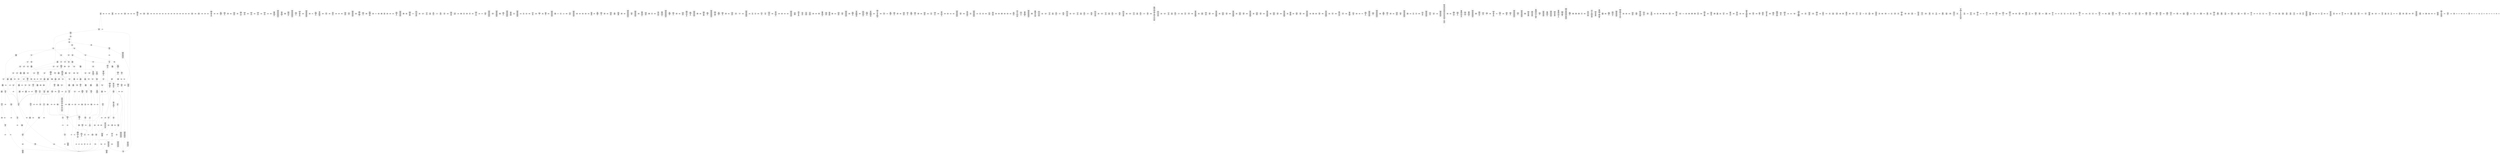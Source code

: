 /* Generated by GvGen v.1.0 (https://www.github.com/stricaud/gvgen) */

digraph G {
compound=true;
   node1 [label="[anywhere]"];
   node2 [label="# 0x0
PUSHX Data
PUSHX Data
MSTORE
CALLVALUE
ISZERO
PUSHX Data
JUMPI
"];
   node3 [label="# 0xc
PUSHX Data
REVERT
"];
   node4 [label="# 0x10
JUMPDEST
PUSHX LogicData
CALLDATASIZE
LT
PUSHX Data
JUMPI
"];
   node5 [label="# 0x1a
PUSHX Data
CALLDATALOAD
PUSHX BitData
SHR
PUSHX LogicData
GT
PUSHX Data
JUMPI
"];
   node6 [label="# 0x2b
PUSHX LogicData
GT
PUSHX Data
JUMPI
"];
   node7 [label="# 0x36
PUSHX LogicData
GT
PUSHX Data
JUMPI
"];
   node8 [label="# 0x41
PUSHX LogicData
GT
PUSHX Data
JUMPI
"];
   node9 [label="# 0x4c
PUSHX LogicData
EQ
PUSHX Data
JUMPI
"];
   node10 [label="# 0x57
PUSHX LogicData
EQ
PUSHX Data
JUMPI
"];
   node11 [label="# 0x62
PUSHX LogicData
EQ
PUSHX Data
JUMPI
"];
   node12 [label="# 0x6d
PUSHX Data
REVERT
"];
   node13 [label="# 0x71
JUMPDEST
PUSHX LogicData
EQ
PUSHX Data
JUMPI
"];
   node14 [label="# 0x7d
PUSHX LogicData
EQ
PUSHX Data
JUMPI
"];
   node15 [label="# 0x88
PUSHX LogicData
EQ
PUSHX Data
JUMPI
"];
   node16 [label="# 0x93
PUSHX Data
REVERT
"];
   node17 [label="# 0x97
JUMPDEST
PUSHX LogicData
EQ
PUSHX Data
JUMPI
"];
   node18 [label="# 0xa3
PUSHX LogicData
EQ
PUSHX Data
JUMPI
"];
   node19 [label="# 0xae
PUSHX LogicData
EQ
PUSHX Data
JUMPI
"];
   node20 [label="# 0xb9
PUSHX LogicData
EQ
PUSHX Data
JUMPI
"];
   node21 [label="# 0xc4
PUSHX LogicData
EQ
PUSHX Data
JUMPI
"];
   node22 [label="# 0xcf
PUSHX Data
REVERT
"];
   node23 [label="# 0xd3
JUMPDEST
PUSHX LogicData
GT
PUSHX Data
JUMPI
"];
   node24 [label="# 0xdf
PUSHX LogicData
EQ
PUSHX Data
JUMPI
"];
   node25 [label="# 0xea
PUSHX LogicData
EQ
PUSHX Data
JUMPI
"];
   node26 [label="# 0xf5
PUSHX LogicData
EQ
PUSHX Data
JUMPI
"];
   node27 [label="# 0x100
PUSHX LogicData
EQ
PUSHX Data
JUMPI
"];
   node28 [label="# 0x10b
PUSHX LogicData
EQ
PUSHX Data
JUMPI
"];
   node29 [label="# 0x116
PUSHX Data
REVERT
"];
   node30 [label="# 0x11a
JUMPDEST
PUSHX LogicData
EQ
PUSHX Data
JUMPI
"];
   node31 [label="# 0x126
PUSHX LogicData
EQ
PUSHX Data
JUMPI
"];
   node32 [label="# 0x131
PUSHX LogicData
EQ
PUSHX Data
JUMPI
"];
   node33 [label="# 0x13c
PUSHX LogicData
EQ
PUSHX Data
JUMPI
"];
   node34 [label="# 0x147
PUSHX LogicData
EQ
PUSHX Data
JUMPI
"];
   node35 [label="# 0x152
PUSHX Data
REVERT
"];
   node36 [label="# 0x156
JUMPDEST
PUSHX LogicData
GT
PUSHX Data
JUMPI
"];
   node37 [label="# 0x162
PUSHX LogicData
GT
PUSHX Data
JUMPI
"];
   node38 [label="# 0x16d
PUSHX LogicData
GT
PUSHX Data
JUMPI
"];
   node39 [label="# 0x178
PUSHX LogicData
EQ
PUSHX Data
JUMPI
"];
   node40 [label="# 0x183
PUSHX LogicData
EQ
PUSHX Data
JUMPI
"];
   node41 [label="# 0x18e
PUSHX LogicData
EQ
PUSHX Data
JUMPI
"];
   node42 [label="# 0x199
PUSHX Data
REVERT
"];
   node43 [label="# 0x19d
JUMPDEST
PUSHX LogicData
EQ
PUSHX Data
JUMPI
"];
   node44 [label="# 0x1a9
PUSHX LogicData
EQ
PUSHX Data
JUMPI
"];
   node45 [label="# 0x1b4
PUSHX LogicData
EQ
PUSHX Data
JUMPI
"];
   node46 [label="# 0x1bf
PUSHX Data
REVERT
"];
   node47 [label="# 0x1c3
JUMPDEST
PUSHX LogicData
EQ
PUSHX Data
JUMPI
"];
   node48 [label="# 0x1cf
PUSHX LogicData
EQ
PUSHX Data
JUMPI
"];
   node49 [label="# 0x1da
PUSHX LogicData
EQ
PUSHX Data
JUMPI
"];
   node50 [label="# 0x1e5
PUSHX LogicData
EQ
PUSHX Data
JUMPI
"];
   node51 [label="# 0x1f0
PUSHX LogicData
EQ
PUSHX Data
JUMPI
"];
   node52 [label="# 0x1fb
PUSHX Data
REVERT
"];
   node53 [label="# 0x1ff
JUMPDEST
PUSHX LogicData
GT
PUSHX Data
JUMPI
"];
   node54 [label="# 0x20b
PUSHX LogicData
EQ
PUSHX Data
JUMPI
"];
   node55 [label="# 0x216
PUSHX LogicData
EQ
PUSHX Data
JUMPI
"];
   node56 [label="# 0x221
PUSHX LogicData
EQ
PUSHX Data
JUMPI
"];
   node57 [label="# 0x22c
PUSHX LogicData
EQ
PUSHX Data
JUMPI
"];
   node58 [label="# 0x237
PUSHX LogicData
EQ
PUSHX Data
JUMPI
"];
   node59 [label="# 0x242
PUSHX Data
REVERT
"];
   node60 [label="# 0x246
JUMPDEST
PUSHX LogicData
EQ
PUSHX Data
JUMPI
"];
   node61 [label="# 0x252
PUSHX LogicData
EQ
PUSHX Data
JUMPI
"];
   node62 [label="# 0x25d
PUSHX LogicData
EQ
PUSHX Data
JUMPI
"];
   node63 [label="# 0x268
PUSHX LogicData
EQ
PUSHX Data
JUMPI
"];
   node64 [label="# 0x273
PUSHX LogicData
EQ
PUSHX Data
JUMPI
"];
   node65 [label="# 0x27e
JUMPDEST
PUSHX Data
REVERT
"];
   node66 [label="# 0x283
JUMPDEST
PUSHX Data
PUSHX Data
CALLDATASIZE
PUSHX Data
PUSHX Data
JUMP
"];
   node67 [label="# 0x291
JUMPDEST
PUSHX Data
JUMP
"];
   node68 [label="# 0x296
JUMPDEST
STOP
"];
   node69 [label="# 0x298
JUMPDEST
PUSHX Data
PUSHX Data
CALLDATASIZE
PUSHX Data
PUSHX Data
JUMP
"];
   node70 [label="# 0x2a6
JUMPDEST
PUSHX Data
JUMP
"];
   node71 [label="# 0x2ab
JUMPDEST
PUSHX MemData
MLOAD
ISZERO
ISZERO
MSTORE
PUSHX ArithData
ADD
"];
   node72 [label="# 0x2b7
JUMPDEST
PUSHX MemData
MLOAD
SUB
RETURN
"];
   node73 [label="# 0x2c0
JUMPDEST
PUSHX Data
MLOAD
ADD
MSTORE
PUSHX Data
MSTORE
PUSHX BitData
PUSHX BitData
SHL
PUSHX ArithData
ADD
MSTORE
"];
   node74 [label="# 0x2e5
JUMPDEST
PUSHX MemData
MLOAD
PUSHX Data
PUSHX Data
JUMP
"];
   node75 [label="# 0x2f2
JUMPDEST
PUSHX Data
PUSHX Data
CALLDATASIZE
PUSHX Data
PUSHX Data
JUMP
"];
   node76 [label="# 0x300
JUMPDEST
PUSHX Data
JUMP
"];
   node77 [label="# 0x305
JUMPDEST
PUSHX MemData
MLOAD
PUSHX ArithData
PUSHX BitData
PUSHX BitData
SHL
SUB
AND
MSTORE
PUSHX ArithData
ADD
PUSHX Data
JUMP
"];
   node78 [label="# 0x31d
JUMPDEST
PUSHX Data
PUSHX Data
CALLDATASIZE
PUSHX Data
PUSHX Data
JUMP
"];
   node79 [label="# 0x32b
JUMPDEST
PUSHX Data
JUMP
"];
   node80 [label="# 0x330
JUMPDEST
PUSHX Data
PUSHX Data
CALLDATASIZE
PUSHX Data
PUSHX Data
JUMP
"];
   node81 [label="# 0x33e
JUMPDEST
PUSHX Data
JUMP
"];
   node82 [label="# 0x343
JUMPDEST
PUSHX MemData
MLOAD
PUSHX Data
PUSHX Data
JUMP
"];
   node83 [label="# 0x350
JUMPDEST
PUSHX Data
PUSHX Data
JUMP
"];
   node84 [label="# 0x358
JUMPDEST
PUSHX Data
PUSHX Data
CALLDATASIZE
PUSHX Data
PUSHX Data
JUMP
"];
   node85 [label="# 0x366
JUMPDEST
PUSHX Data
JUMP
"];
   node86 [label="# 0x36b
JUMPDEST
PUSHX Data
PUSHX Data
CALLDATASIZE
PUSHX Data
PUSHX Data
JUMP
"];
   node87 [label="# 0x379
JUMPDEST
PUSHX Data
JUMP
"];
   node88 [label="# 0x37e
JUMPDEST
PUSHX Data
PUSHX Data
CALLDATASIZE
PUSHX Data
PUSHX Data
JUMP
"];
   node89 [label="# 0x38c
JUMPDEST
PUSHX Data
JUMP
"];
   node90 [label="# 0x391
JUMPDEST
PUSHX Data
MLOAD
PUSHX ArithData
PUSHX BitData
PUSHX BitData
SHL
SUB
AND
MSTORE
PUSHX ArithData
ADD
MSTORE
ADD
PUSHX Data
JUMP
"];
   node91 [label="# 0x3b0
JUMPDEST
PUSHX Data
PUSHX Data
JUMP
"];
   node92 [label="# 0x3b8
JUMPDEST
PUSHX Data
PUSHX Data
CALLDATASIZE
PUSHX Data
PUSHX Data
JUMP
"];
   node93 [label="# 0x3c6
JUMPDEST
PUSHX Data
JUMP
"];
   node94 [label="# 0x3cb
JUMPDEST
PUSHX Data
PUSHX Data
JUMP
"];
   node95 [label="# 0x3d3
JUMPDEST
PUSHX MemData
MLOAD
PUSHX Data
PUSHX Data
JUMP
"];
   node96 [label="# 0x3e0
JUMPDEST
PUSHX Data
PUSHX Data
JUMP
"];
   node97 [label="# 0x3e8
JUMPDEST
PUSHX MemData
MLOAD
PUSHX Data
PUSHX Data
JUMP
"];
   node98 [label="# 0x3f5
JUMPDEST
PUSHX Data
PUSHX Data
CALLDATASIZE
PUSHX Data
PUSHX Data
JUMP
"];
   node99 [label="# 0x403
JUMPDEST
PUSHX Data
JUMP
"];
   node100 [label="# 0x408
JUMPDEST
PUSHX Data
PUSHX Data
CALLDATASIZE
PUSHX Data
PUSHX Data
JUMP
"];
   node101 [label="# 0x416
JUMPDEST
PUSHX Data
JUMP
"];
   node102 [label="# 0x41b
JUMPDEST
PUSHX Data
PUSHX Data
CALLDATASIZE
PUSHX Data
PUSHX Data
JUMP
"];
   node103 [label="# 0x429
JUMPDEST
PUSHX Data
JUMP
"];
   node104 [label="# 0x42e
JUMPDEST
PUSHX Data
PUSHX Data
CALLDATASIZE
PUSHX Data
PUSHX Data
JUMP
"];
   node105 [label="# 0x43c
JUMPDEST
PUSHX Data
JUMP
"];
   node106 [label="# 0x441
JUMPDEST
PUSHX Data
PUSHX Data
JUMP
"];
   node107 [label="# 0x449
JUMPDEST
PUSHX MemData
MLOAD
MSTORE
PUSHX ArithData
ADD
PUSHX Data
JUMP
"];
   node108 [label="# 0x457
JUMPDEST
PUSHX Data
PUSHX Data
CALLDATASIZE
PUSHX Data
PUSHX Data
JUMP
"];
   node109 [label="# 0x465
JUMPDEST
PUSHX Data
JUMP
"];
   node110 [label="# 0x46a
JUMPDEST
PUSHX Data
PUSHX Data
CALLDATASIZE
PUSHX Data
PUSHX Data
JUMP
"];
   node111 [label="# 0x478
JUMPDEST
PUSHX Data
JUMP
"];
   node112 [label="# 0x47d
JUMPDEST
PUSHX Data
PUSHX Data
CALLDATASIZE
PUSHX Data
PUSHX Data
JUMP
"];
   node113 [label="# 0x48b
JUMPDEST
PUSHX Data
JUMP
"];
   node114 [label="# 0x490
JUMPDEST
PUSHX Data
PUSHX Data
CALLDATASIZE
PUSHX Data
PUSHX Data
JUMP
"];
   node115 [label="# 0x49e
JUMPDEST
PUSHX Data
JUMP
"];
   node116 [label="# 0x4a3
JUMPDEST
PUSHX Data
PUSHX StorData
SLOAD
JUMP
"];
   node117 [label="# 0x4ac
JUMPDEST
PUSHX Data
PUSHX Data
CALLDATASIZE
PUSHX Data
PUSHX Data
JUMP
"];
   node118 [label="# 0x4ba
JUMPDEST
PUSHX Data
JUMP
"];
   node119 [label="# 0x4bf
JUMPDEST
PUSHX Data
PUSHX Data
JUMP
"];
   node120 [label="# 0x4c7
JUMPDEST
PUSHX StorData
SLOAD
PUSHX ArithData
PUSHX BitData
PUSHX BitData
SHL
SUB
AND
PUSHX Data
JUMP
"];
   node121 [label="# 0x4d8
JUMPDEST
PUSHX Data
MLOAD
ADD
MSTORE
PUSHX Data
MSTORE
PUSHX BitData
PUSHX BitData
SHL
PUSHX ArithData
ADD
MSTORE
PUSHX Data
JUMP
"];
   node122 [label="# 0x4f9
JUMPDEST
PUSHX Data
PUSHX Data
CALLDATASIZE
PUSHX Data
PUSHX Data
JUMP
"];
   node123 [label="# 0x507
JUMPDEST
PUSHX Data
JUMP
"];
   node124 [label="# 0x50c
JUMPDEST
PUSHX Data
PUSHX Data
CALLDATASIZE
PUSHX Data
PUSHX Data
JUMP
"];
   node125 [label="# 0x51a
JUMPDEST
PUSHX Data
JUMP
"];
   node126 [label="# 0x51f
JUMPDEST
PUSHX Data
PUSHX Data
CALLDATASIZE
PUSHX Data
PUSHX Data
JUMP
"];
   node127 [label="# 0x52d
JUMPDEST
PUSHX Data
JUMP
"];
   node128 [label="# 0x532
JUMPDEST
PUSHX Data
PUSHX Data
CALLDATASIZE
PUSHX Data
PUSHX Data
JUMP
"];
   node129 [label="# 0x540
JUMPDEST
PUSHX Data
JUMP
"];
   node130 [label="# 0x545
JUMPDEST
PUSHX Data
PUSHX Data
CALLDATASIZE
PUSHX Data
PUSHX Data
JUMP
"];
   node131 [label="# 0x553
JUMPDEST
PUSHX Data
JUMP
"];
   node132 [label="# 0x558
JUMPDEST
PUSHX MemData
MLOAD
PUSHX Data
PUSHX Data
JUMP
"];
   node133 [label="# 0x565
JUMPDEST
PUSHX Data
PUSHX Data
CALLDATASIZE
PUSHX Data
PUSHX Data
JUMP
"];
   node134 [label="# 0x573
JUMPDEST
PUSHX Data
JUMP
"];
   node135 [label="# 0x578
JUMPDEST
PUSHX MemData
MLOAD
PUSHX Data
PUSHX Data
JUMP
"];
   node136 [label="# 0x586
JUMPDEST
PUSHX Data
PUSHX Data
JUMP
"];
   node137 [label="# 0x58e
JUMPDEST
PUSHX Data
PUSHX Data
CALLDATASIZE
PUSHX Data
PUSHX Data
JUMP
"];
   node138 [label="# 0x59c
JUMPDEST
PUSHX Data
JUMP
"];
   node139 [label="# 0x5a1
JUMPDEST
PUSHX Data
PUSHX Data
CALLDATASIZE
PUSHX Data
PUSHX Data
JUMP
"];
   node140 [label="# 0x5af
JUMPDEST
PUSHX Data
JUMP
"];
   node141 [label="# 0x5b4
JUMPDEST
PUSHX Data
PUSHX Data
CALLDATASIZE
PUSHX Data
PUSHX Data
JUMP
"];
   node142 [label="# 0x5c2
JUMPDEST
PUSHX Data
JUMP
"];
   node143 [label="# 0x5c7
JUMPDEST
PUSHX Data
PUSHX Data
CALLDATASIZE
PUSHX Data
PUSHX Data
JUMP
"];
   node144 [label="# 0x5d5
JUMPDEST
PUSHX ArithData
PUSHX BitData
PUSHX BitData
SHL
SUB
AND
PUSHX Data
MSTORE
PUSHX Data
PUSHX Data
MSTORE
PUSHX Data
SHA3
AND
MSTORE
MSTORE
SHA3
SLOAD
PUSHX BitData
AND
JUMP
"];
   node145 [label="# 0x603
JUMPDEST
PUSHX Data
PUSHX Data
CALLDATASIZE
PUSHX Data
PUSHX Data
JUMP
"];
   node146 [label="# 0x611
JUMPDEST
PUSHX Data
JUMP
"];
   node147 [label="# 0x616
JUMPDEST
PUSHX Data
PUSHX StorData
SLOAD
JUMP
"];
   node148 [label="# 0x61f
JUMPDEST
PUSHX Data
PUSHX Data
CALLDATASIZE
PUSHX Data
PUSHX Data
JUMP
"];
   node149 [label="# 0x62d
JUMPDEST
PUSHX Data
JUMP
"];
   node150 [label="# 0x632
JUMPDEST
CALLER
PUSHX Data
PUSHX StorData
SLOAD
PUSHX ArithData
PUSHX BitData
PUSHX BitData
SHL
SUB
AND
JUMP
"];
   node151 [label="# 0x645
JUMPDEST
PUSHX ArithData
PUSHX BitData
PUSHX BitData
SHL
SUB
AND
EQ
PUSHX Data
JUMPI
"];
   node152 [label="# 0x655
PUSHX Data
PUSHX Data
CALLER
PUSHX Data
JUMP
"];
   node153 [label="# 0x660
JUMPDEST
PUSHX Data
JUMPI
"];
   node154 [label="# 0x665
PUSHX MemData
MLOAD
PUSHX BitData
PUSHX BitData
SHL
MSTORE
PUSHX ArithData
ADD
PUSHX Data
PUSHX Data
JUMP
"];
   node155 [label="# 0x67c
JUMPDEST
PUSHX MemData
MLOAD
SUB
REVERT
"];
   node156 [label="# 0x685
JUMPDEST
PUSHX Data
SSTORE
JUMP
"];
   node157 [label="# 0x68a
JUMPDEST
PUSHX Data
PUSHX ArithData
PUSHX BitData
PUSHX BitData
SHL
SUB
NOT
AND
PUSHX BitData
PUSHX BitData
SHL
EQ
PUSHX Data
JUMPI
"];
   node158 [label="# 0x6a6
PUSHX ArithData
PUSHX BitData
PUSHX BitData
SHL
SUB
NOT
AND
PUSHX BitData
PUSHX BitData
SHL
EQ
"];
   node159 [label="# 0x6bb
JUMPDEST
PUSHX Data
JUMPI
"];
   node160 [label="# 0x6c1
PUSHX ArithData
PUSHX BitData
PUSHX BitData
SHL
SUB
NOT
AND
PUSHX BitData
PUSHX BitData
SHL
EQ
"];
   node161 [label="# 0x6d6
JUMPDEST
PUSHX Data
JUMPI
"];
   node162 [label="# 0x6dc
PUSHX ArithData
PUSHX BitData
PUSHX BitData
SHL
SUB
NOT
AND
PUSHX BitData
PUSHX BitData
SHL
EQ
"];
   node163 [label="# 0x6f1
JUMPDEST
PUSHX Data
JUMPI
"];
   node164 [label="# 0x6f7
PUSHX ArithData
PUSHX BitData
PUSHX BitData
SHL
SUB
NOT
AND
PUSHX BitData
PUSHX BitData
SHL
EQ
"];
   node165 [label="# 0x70c
JUMPDEST
PUSHX Data
JUMPI
"];
   node166 [label="# 0x712
PUSHX Data
PUSHX Data
JUMP
"];
   node167 [label="# 0x71b
JUMPDEST
JUMP
"];
   node168 [label="# 0x721
JUMPDEST
PUSHX Data
MSTORE
PUSHX Data
PUSHX Data
MSTORE
PUSHX Data
SHA3
SLOAD
PUSHX ArithData
PUSHX BitData
PUSHX BitData
SHL
SUB
AND
PUSHX Data
JUMPI
"];
   node169 [label="# 0x73e
PUSHX MemData
MLOAD
PUSHX BitData
PUSHX BitData
SHL
MSTORE
PUSHX Data
PUSHX ArithData
ADD
MSTORE
PUSHX Data
PUSHX ArithData
ADD
MSTORE
PUSHX Data
PUSHX ArithData
ADD
MSTORE
PUSHX BitData
PUSHX BitData
SHL
PUSHX ArithData
ADD
MSTORE
PUSHX ArithData
ADD
PUSHX Data
JUMP
"];
   node170 [label="# 0x79a
JUMPDEST
PUSHX Data
MSTORE
PUSHX Data
PUSHX Data
MSTORE
PUSHX Data
SHA3
SLOAD
PUSHX ArithData
PUSHX BitData
PUSHX BitData
SHL
SUB
AND
JUMP
"];
   node171 [label="# 0x7b6
JUMPDEST
PUSHX Data
PUSHX Data
PUSHX Data
JUMP
"];
   node172 [label="# 0x7c1
JUMPDEST
PUSHX ArithData
PUSHX BitData
PUSHX BitData
SHL
SUB
AND
PUSHX ArithData
PUSHX BitData
PUSHX BitData
SHL
SUB
AND
SUB
PUSHX Data
JUMPI
"];
   node173 [label="# 0x7dd
PUSHX MemData
MLOAD
PUSHX BitData
PUSHX BitData
SHL
MSTORE
PUSHX Data
PUSHX ArithData
ADD
MSTORE
PUSHX Data
PUSHX ArithData
ADD
MSTORE
PUSHX Data
PUSHX ArithData
ADD
MSTORE
PUSHX BitData
PUSHX BitData
SHL
PUSHX ArithData
ADD
MSTORE
PUSHX ArithData
ADD
PUSHX Data
JUMP
"];
   node174 [label="# 0x82e
JUMPDEST
CALLER
PUSHX ArithData
PUSHX BitData
PUSHX BitData
SHL
SUB
AND
EQ
PUSHX Data
JUMPI
"];
   node175 [label="# 0x840
PUSHX ArithData
PUSHX BitData
PUSHX BitData
SHL
SUB
AND
PUSHX Data
MSTORE
PUSHX Data
PUSHX Data
MSTORE
PUSHX Data
SHA3
CALLER
MSTORE
MSTORE
SHA3
SLOAD
PUSHX BitData
AND
"];
   node176 [label="# 0x868
JUMPDEST
PUSHX Data
JUMPI
"];
   node177 [label="# 0x86d
PUSHX MemData
MLOAD
PUSHX BitData
PUSHX BitData
SHL
MSTORE
PUSHX Data
PUSHX ArithData
ADD
MSTORE
PUSHX Data
PUSHX ArithData
ADD
MSTORE
PUSHX Data
PUSHX ArithData
ADD
MSTORE
PUSHX Data
PUSHX ArithData
ADD
MSTORE
PUSHX ArithData
ADD
PUSHX Data
JUMP
"];
   node178 [label="# 0x8da
JUMPDEST
PUSHX Data
PUSHX Data
JUMP
"];
   node179 [label="# 0x8e4
JUMPDEST
JUMP
"];
   node180 [label="# 0x8e9
JUMPDEST
PUSHX StorData
SLOAD
PUSHX Data
PUSHX ArithData
PUSHX BitData
PUSHX BitData
SHL
SUB
AND
ISZERO
PUSHX Data
JUMPI
"];
   node181 [label="# 0x8fe
PUSHX Data
MLOAD
PUSHX Data
MSTORE
ADD
MSTORE
PUSHX ArithData
ADD
CALLDATASIZE
CALLDATACOPY
ADD
PUSHX StorData
SLOAD
PUSHX LogicData
MLOAD
LT
PUSHX Data
JUMPI
"];
   node182 [label="# 0x92c
PUSHX Data
PUSHX Data
JUMP
"];
   node183 [label="# 0x933
JUMPDEST
PUSHX ArithData
MUL
PUSHX ArithData
ADD
ADD
MSTORE
"];
   node184 [label="# 0x940
JUMPDEST
JUMP
"];
   node185 [label="# 0x945
JUMPDEST
CALLER
PUSHX Data
PUSHX StorData
SLOAD
PUSHX ArithData
PUSHX BitData
PUSHX BitData
SHL
SUB
AND
JUMP
"];
   node186 [label="# 0x958
JUMPDEST
PUSHX ArithData
PUSHX BitData
PUSHX BitData
SHL
SUB
AND
EQ
PUSHX Data
JUMPI
"];
   node187 [label="# 0x968
PUSHX Data
PUSHX Data
CALLER
PUSHX Data
JUMP
"];
   node188 [label="# 0x973
JUMPDEST
PUSHX Data
JUMPI
"];
   node189 [label="# 0x978
PUSHX MemData
MLOAD
PUSHX BitData
PUSHX BitData
SHL
MSTORE
PUSHX ArithData
ADD
PUSHX Data
PUSHX Data
JUMP
"];
   node190 [label="# 0x98f
JUMPDEST
PUSHX StorData
SLOAD
PUSHX BitData
AND
ISZERO
PUSHX Data
JUMPI
"];
   node191 [label="# 0x99b
PUSHX MemData
MLOAD
PUSHX BitData
PUSHX BitData
SHL
MSTORE
PUSHX Data
PUSHX ArithData
ADD
MSTORE
PUSHX Data
PUSHX ArithData
ADD
MSTORE
PUSHX BitData
PUSHX BitData
SHL
PUSHX ArithData
ADD
MSTORE
PUSHX ArithData
ADD
PUSHX Data
JUMP
"];
   node192 [label="# 0x9d6
JUMPDEST
PUSHX Data
"];
   node193 [label="# 0x9d9
JUMPDEST
PUSHX StorData
SLOAD
LT
ISZERO
PUSHX Data
JUMPI
"];
   node194 [label="# 0x9e4
PUSHX Data
PUSHX StorData
SLOAD
LT
PUSHX Data
JUMPI
"];
   node195 [label="# 0x9f1
PUSHX Data
PUSHX Data
JUMP
"];
   node196 [label="# 0x9f8
JUMPDEST
PUSHX Data
MSTORE
PUSHX Data
SHA3
PUSHX ArithData
MUL
ADD
SLOAD
PUSHX BitData
PUSHX BitData
SHL
NOT
AND
PUSHX BitData
PUSHX BitData
SHL
OR
SSTORE
PUSHX Data
PUSHX Data
JUMP
"];
   node197 [label="# 0xa2f
JUMPDEST
PUSHX Data
JUMP
"];
   node198 [label="# 0xa37
JUMPDEST
PUSHX StorData
SLOAD
PUSHX Data
PUSHX Data
PUSHX Data
JUMP
"];
   node199 [label="# 0xa46
JUMPDEST
PUSHX Data
SSTORE
PUSHX StorData
SLOAD
PUSHX BitData
NOT
AND
PUSHX BitData
OR
SSTORE
JUMP
"];
   node200 [label="# 0xa58
JUMPDEST
PUSHX Data
CALLER
"];
   node201 [label="# 0xa5d
JUMPDEST
PUSHX Data
JUMP
"];
   node202 [label="# 0xa63
JUMPDEST
PUSHX Data
JUMPI
"];
   node203 [label="# 0xa68
PUSHX MemData
MLOAD
PUSHX BitData
PUSHX BitData
SHL
MSTORE
PUSHX ArithData
ADD
PUSHX Data
PUSHX Data
JUMP
"];
   node204 [label="# 0xa7f
JUMPDEST
PUSHX StorData
SLOAD
PUSHX BitData
AND
ISZERO
PUSHX Data
JUMPI
"];
   node205 [label="# 0xa8b
PUSHX MemData
MLOAD
PUSHX BitData
PUSHX BitData
SHL
MSTORE
PUSHX Data
PUSHX ArithData
ADD
MSTORE
PUSHX Data
PUSHX ArithData
ADD
MSTORE
PUSHX Data
PUSHX ArithData
ADD
MSTORE
PUSHX ArithData
ADD
PUSHX Data
JUMP
"];
   node206 [label="# 0xad2
JUMPDEST
PUSHX Data
PUSHX Data
JUMP
"];
   node207 [label="# 0xadd
JUMPDEST
PUSHX Data
PUSHX ArithData
PUSHX BitData
PUSHX BitData
SHL
SUB
AND
PUSHX Data
PUSHX StorData
SLOAD
PUSHX ArithData
PUSHX BitData
PUSHX BitData
SHL
SUB
AND
JUMP
"];
   node208 [label="# 0xafb
JUMPDEST
PUSHX ArithData
PUSHX BitData
PUSHX BitData
SHL
SUB
AND
EQ
PUSHX Data
JUMPI
"];
   node209 [label="# 0xb0b
PUSHX Data
PUSHX Data
PUSHX Data
JUMP
"];
   node210 [label="# 0xb16
JUMPDEST
PUSHX StorData
SLOAD
PUSHX StorData
SLOAD
PUSHX Data
PUSHX ArithData
PUSHX BitData
PUSHX BitData
SHL
SUB
AND
PUSHX Data
PUSHX Data
PUSHX Data
JUMP
"];
   node211 [label="# 0xb3b
JUMPDEST
PUSHX Data
PUSHX Data
JUMP
"];
   node212 [label="# 0xb45
JUMPDEST
"];
   node213 [label="# 0xb4a
JUMPDEST
JUMP
"];
   node214 [label="# 0xb51
JUMPDEST
PUSHX StorData
SLOAD
PUSHX BitData
AND
PUSHX Data
JUMPI
"];
   node215 [label="# 0xb5c
PUSHX MemData
MLOAD
PUSHX BitData
PUSHX BitData
SHL
MSTORE
PUSHX Data
PUSHX ArithData
ADD
MSTORE
PUSHX Data
PUSHX ArithData
ADD
MSTORE
PUSHX BitData
PUSHX BitData
SHL
PUSHX ArithData
ADD
MSTORE
PUSHX ArithData
ADD
PUSHX Data
JUMP
"];
   node216 [label="# 0xb93
JUMPDEST
PUSHX Data
"];
   node217 [label="# 0xb97
JUMPDEST
PUSHX StorData
SLOAD
LT
ISZERO
PUSHX Data
JUMPI
"];
   node218 [label="# 0xba2
CALLER
PUSHX ArithData
PUSHX BitData
PUSHX BitData
SHL
SUB
AND
PUSHX StorData
SLOAD
LT
PUSHX Data
JUMPI
"];
   node219 [label="# 0xbb7
PUSHX Data
PUSHX Data
JUMP
"];
   node220 [label="# 0xbbe
JUMPDEST
PUSHX Data
MSTORE
PUSHX Data
SHA3
PUSHX ArithData
MUL
ADD
SLOAD
PUSHX ArithData
PUSHX BitData
PUSHX BitData
SHL
SUB
AND
SUB
PUSHX Data
JUMPI
"];
   node221 [label="# 0xbde
PUSHX StorData
SLOAD
LT
PUSHX Data
JUMPI
"];
   node222 [label="# 0xbe9
PUSHX Data
PUSHX Data
JUMP
"];
   node223 [label="# 0xbf0
JUMPDEST
PUSHX Data
MSTORE
PUSHX Data
SHA3
PUSHX ArithData
MUL
ADD
SLOAD
PUSHX BitData
PUSHX BitData
SHL
DIV
PUSHX BitData
AND
ISZERO
PUSHX Data
JUMPI
"];
   node224 [label="# 0xc11
PUSHX MemData
MLOAD
PUSHX BitData
PUSHX BitData
SHL
MSTORE
PUSHX Data
PUSHX ArithData
ADD
MSTORE
PUSHX Data
PUSHX ArithData
ADD
MSTORE
PUSHX Data
PUSHX ArithData
ADD
MSTORE
PUSHX ArithData
ADD
PUSHX Data
JUMP
"];
   node225 [label="# 0xc58
JUMPDEST
PUSHX Data
PUSHX Data
PUSHX StorData
SLOAD
LT
PUSHX Data
JUMPI
"];
   node226 [label="# 0xc6a
PUSHX Data
PUSHX Data
JUMP
"];
   node227 [label="# 0xc71
JUMPDEST
PUSHX Data
MSTORE
PUSHX Data
SHA3
PUSHX ArithData
MUL
ADD
SLOAD
ISZERO
ISZERO
PUSHX BitData
PUSHX BitData
SHL
MUL
PUSHX BitData
PUSHX BitData
SHL
NOT
AND
OR
SSTORE
"];
   node228 [label="# 0xc9c
JUMPDEST
PUSHX LogicData
LT
ISZERO
PUSHX Data
JUMPI
"];
   node229 [label="# 0xca6
PUSHX Data
PUSHX Data
PUSHX Data
PUSHX Data
JUMP
"];
   node230 [label="# 0xcb3
JUMPDEST
PUSHX Data
PUSHX Data
JUMP
"];
   node231 [label="# 0xcbd
JUMPDEST
PUSHX Data
PUSHX Data
PUSHX Data
JUMP
"];
   node232 [label="# 0xcc8
JUMPDEST
PUSHX Data
CALLER
CALLER
PUSHX Data
JUMP
"];
   node233 [label="# 0xcd5
JUMPDEST
PUSHX Data
PUSHX Data
JUMP
"];
   node234 [label="# 0xce0
JUMPDEST
PUSHX Data
JUMP
"];
   node235 [label="# 0xce8
JUMPDEST
PUSHX Data
JUMP
"];
   node236 [label="# 0xcee
JUMPDEST
PUSHX Data
PUSHX Data
JUMP
"];
   node237 [label="# 0xcf8
JUMPDEST
PUSHX Data
JUMP
"];
   node238 [label="# 0xd00
JUMPDEST
PUSHX Data
JUMPI
"];
   node239 [label="# 0xd07
PUSHX MemData
MLOAD
PUSHX BitData
PUSHX BitData
SHL
MSTORE
PUSHX Data
PUSHX ArithData
ADD
MSTORE
PUSHX Data
PUSHX ArithData
ADD
MSTORE
PUSHX Data
PUSHX ArithData
ADD
MSTORE
PUSHX ArithData
ADD
PUSHX Data
JUMP
"];
   node240 [label="# 0xd4e
JUMPDEST
JUMP
"];
   node241 [label="# 0xd51
JUMPDEST
PUSHX StorData
SLOAD
PUSHX ArithData
PUSHX BitData
PUSHX BitData
SHL
SUB
AND
CALLER
EQ
PUSHX Data
JUMPI
"];
   node242 [label="# 0xd64
PUSHX MemData
MLOAD
PUSHX BitData
PUSHX BitData
SHL
MSTORE
PUSHX Data
PUSHX ArithData
ADD
MSTORE
PUSHX ArithData
ADD
MSTORE
PUSHX Data
PUSHX ArithData
ADD
MSTORE
PUSHX ArithData
ADD
PUSHX Data
JUMP
"];
   node243 [label="# 0xdab
JUMPDEST
PUSHX Data
PUSHX Data
PUSHX Data
JUMP
"];
   node244 [label="# 0xdb6
JUMPDEST
ISZERO
PUSHX Data
JUMPI
"];
   node245 [label="# 0xdbc
PUSHX MemData
MLOAD
CALLER
PUSHX ArithData
PUSHX BitData
PUSHX BitData
SHL
SUB
AND
PUSHX Data
PUSHX Data
LOGX
PUSHX Data
PUSHX Data
PUSHX Data
JUMP
"];
   node246 [label="# 0xdfc
JUMPDEST
JUMP
"];
   node247 [label="# 0xe00
JUMPDEST
PUSHX Data
PUSHX StorData
SLOAD
PUSHX ArithData
MUL
PUSHX ArithData
ADD
PUSHX MemData
MLOAD
ADD
PUSHX Data
MSTORE
MSTORE
PUSHX ArithData
ADD
PUSHX Data
"];
   node248 [label="# 0xe24
JUMPDEST
LT
ISZERO
PUSHX Data
JUMPI
"];
   node249 [label="# 0xe2d
PUSHX Data
MSTORE
PUSHX ArithData
SHA3
PUSHX Data
MLOAD
PUSHX ArithData
ADD
MSTORE
PUSHX ArithData
MUL
ADD
SLOAD
PUSHX ArithData
PUSHX BitData
PUSHX BitData
SHL
SUB
AND
MSTORE
PUSHX BitData
PUSHX BitData
PUSHX BitData
SHL
DIV
AND
ISZERO
ISZERO
ADD
MSTORE
PUSHX BitData
PUSHX BitData
PUSHX BitData
SHL
DIV
AND
ADD
MSTORE
PUSHX BitData
PUSHX BitData
SHL
DIV
AND
PUSHX ArithData
ADD
MSTORE
PUSHX ArithData
ADD
SLOAD
PUSHX ArithData
ADD
PUSHX Data
PUSHX Data
JUMP
"];
   node250 [label="# 0xea4
JUMPDEST
PUSHX ArithData
ADD
PUSHX ArithData
DIV
MUL
PUSHX ArithData
ADD
PUSHX MemData
MLOAD
ADD
PUSHX Data
MSTORE
MSTORE
PUSHX ArithData
ADD
SLOAD
PUSHX Data
PUSHX Data
JUMP
"];
   node251 [label="# 0xed0
JUMPDEST
ISZERO
PUSHX Data
JUMPI
"];
   node252 [label="# 0xed7
PUSHX LogicData
LT
PUSHX Data
JUMPI
"];
   node253 [label="# 0xedf
PUSHX ArithData
SLOAD
DIV
MUL
MSTORE
PUSHX ArithData
ADD
PUSHX Data
JUMP
"];
   node254 [label="# 0xef2
JUMPDEST
ADD
PUSHX Data
MSTORE
PUSHX Data
PUSHX Data
SHA3
"];
   node255 [label="# 0xf00
JUMPDEST
SLOAD
MSTORE
PUSHX ArithData
ADD
PUSHX ArithData
ADD
GT
PUSHX Data
JUMPI
"];
   node256 [label="# 0xf14
SUB
PUSHX BitData
AND
ADD
"];
   node257 [label="# 0xf1d
JUMPDEST
MSTORE
MSTORE
PUSHX ArithData
ADD
PUSHX ArithData
ADD
PUSHX Data
JUMP
"];
   node258 [label="# 0xf35
JUMPDEST
JUMP
"];
   node259 [label="# 0xf3e
JUMPDEST
PUSHX Data
PUSHX Data
PUSHX Data
PUSHX Data
JUMP
"];
   node260 [label="# 0xf4a
JUMPDEST
PUSHX LogicData
GT
ISZERO
PUSHX Data
JUMPI
"];
   node261 [label="# 0xf5b
PUSHX Data
PUSHX Data
JUMP
"];
   node262 [label="# 0xf62
JUMPDEST
PUSHX MemData
MLOAD
MSTORE
PUSHX ArithData
MUL
PUSHX ArithData
ADD
ADD
PUSHX Data
MSTORE
ISZERO
PUSHX Data
JUMPI
"];
   node263 [label="# 0xf7c
PUSHX ArithData
ADD
PUSHX ArithData
MUL
CALLDATASIZE
CALLDATACOPY
ADD
"];
   node264 [label="# 0xf8b
JUMPDEST
PUSHX Data
"];
   node265 [label="# 0xf91
JUMPDEST
PUSHX Data
PUSHX Data
PUSHX Data
JUMP
"];
   node266 [label="# 0xf9b
JUMPDEST
LT
ISZERO
PUSHX Data
JUMPI
"];
   node267 [label="# 0xfa3
PUSHX Data
PUSHX Data
PUSHX Data
JUMP
"];
   node268 [label="# 0xfad
JUMPDEST
MLOAD
LT
PUSHX Data
JUMPI
"];
   node269 [label="# 0xfb8
PUSHX Data
PUSHX Data
JUMP
"];
   node270 [label="# 0xfbf
JUMPDEST
PUSHX ArithData
PUSHX BitData
PUSHX BitData
SHL
SUB
AND
PUSHX ArithData
MUL
ADD
ADD
MSTORE
PUSHX Data
PUSHX Data
JUMP
"];
   node271 [label="# 0xfe1
JUMPDEST
PUSHX Data
JUMP
"];
   node272 [label="# 0xfe9
JUMPDEST
JUMP
"];
   node273 [label="# 0xfed
JUMPDEST
PUSHX StorData
SLOAD
PUSHX BitData
AND
ISZERO
PUSHX Data
JUMPI
"];
   node274 [label="# 0xff9
PUSHX MemData
MLOAD
PUSHX BitData
PUSHX BitData
SHL
MSTORE
PUSHX Data
PUSHX ArithData
ADD
MSTORE
PUSHX Data
PUSHX ArithData
ADD
MSTORE
PUSHX BitData
PUSHX BitData
SHL
PUSHX ArithData
ADD
MSTORE
PUSHX ArithData
ADD
PUSHX Data
JUMP
"];
   node275 [label="# 0x1036
JUMPDEST
PUSHX LogicData
EQ
PUSHX Data
JUMPI
"];
   node276 [label="# 0x103f
PUSHX MemData
MLOAD
PUSHX BitData
PUSHX BitData
SHL
MSTORE
PUSHX Data
PUSHX ArithData
ADD
MSTORE
PUSHX Data
PUSHX ArithData
ADD
MSTORE
PUSHX BitData
PUSHX BitData
SHL
PUSHX ArithData
ADD
MSTORE
PUSHX ArithData
ADD
PUSHX Data
JUMP
"];
   node277 [label="# 0x107c
JUMPDEST
PUSHX Data
PUSHX Data
PUSHX Data
JUMP
"];
   node278 [label="# 0x1087
JUMPDEST
CALLER
PUSHX ArithData
PUSHX BitData
PUSHX BitData
SHL
SUB
AND
EQ
PUSHX Data
JUMPI
"];
   node279 [label="# 0x109a
PUSHX MemData
MLOAD
PUSHX BitData
PUSHX BitData
SHL
MSTORE
PUSHX Data
PUSHX ArithData
ADD
MSTORE
PUSHX Data
PUSHX ArithData
ADD
MSTORE
PUSHX BitData
PUSHX BitData
SHL
PUSHX ArithData
ADD
MSTORE
PUSHX ArithData
ADD
PUSHX Data
JUMP
"];
   node280 [label="# 0x10d7
JUMPDEST
PUSHX Data
MSTORE
PUSHX Data
PUSHX Data
MSTORE
PUSHX Data
SHA3
SLOAD
PUSHX StorData
SLOAD
PUSHX Data
PUSHX Data
PUSHX Data
JUMP
"];
   node281 [label="# 0x10f4
JUMPDEST
LT
PUSHX Data
JUMPI
"];
   node282 [label="# 0x10fa
PUSHX MemData
MLOAD
PUSHX BitData
PUSHX BitData
SHL
MSTORE
PUSHX Data
PUSHX ArithData
ADD
MSTORE
PUSHX Data
PUSHX ArithData
ADD
MSTORE
PUSHX BitData
PUSHX BitData
SHL
PUSHX ArithData
ADD
MSTORE
PUSHX ArithData
ADD
PUSHX Data
JUMP
"];
   node283 [label="# 0x1134
JUMPDEST
PUSHX Data
"];
   node284 [label="# 0x1137
JUMPDEST
LT
ISZERO
PUSHX Data
JUMPI
"];
   node285 [label="# 0x1140
PUSHX Data
LT
PUSHX Data
JUMPI
"];
   node286 [label="# 0x114c
PUSHX Data
PUSHX Data
JUMP
"];
   node287 [label="# 0x1153
JUMPDEST
PUSHX ArithData
MUL
ADD
CALLDATALOAD
EQ
ISZERO
ISZERO
PUSHX Data
JUMPI
"];
   node288 [label="# 0x1167
CALLER
PUSHX Data
PUSHX Data
JUMP
"];
   node289 [label="# 0x1171
JUMPDEST
PUSHX ArithData
PUSHX BitData
PUSHX BitData
SHL
SUB
AND
EQ
"];
   node290 [label="# 0x117c
JUMPDEST
ISZERO
PUSHX Data
JUMPI
"];
   node291 [label="# 0x1183
PUSHX Data
MSTORE
PUSHX Data
PUSHX Data
MSTORE
PUSHX Data
SHA3
SLOAD
GT
ISZERO
"];
   node292 [label="# 0x1196
JUMPDEST
PUSHX Data
JUMPI
"];
   node293 [label="# 0x119b
PUSHX MemData
MLOAD
PUSHX BitData
PUSHX BitData
SHL
MSTORE
PUSHX Data
PUSHX ArithData
ADD
MSTORE
PUSHX Data
PUSHX ArithData
ADD
MSTORE
PUSHX Data
PUSHX ArithData
ADD
MSTORE
PUSHX ArithData
ADD
PUSHX Data
JUMP
"];
   node294 [label="# 0x11e2
JUMPDEST
PUSHX Data
PUSHX Data
PUSHX Data
PUSHX Data
JUMP
"];
   node295 [label="# 0x11ef
JUMPDEST
"];
   node296 [label="# 0x11f2
JUMPDEST
LT
ISZERO
PUSHX Data
JUMPI
"];
   node297 [label="# 0x11fb
LT
PUSHX Data
JUMPI
"];
   node298 [label="# 0x1205
PUSHX Data
PUSHX Data
JUMP
"];
   node299 [label="# 0x120c
JUMPDEST
PUSHX ArithData
MUL
ADD
CALLDATALOAD
SUB
PUSHX Data
JUMPI
"];
   node300 [label="# 0x121a
PUSHX MemData
MLOAD
PUSHX BitData
PUSHX BitData
SHL
MSTORE
PUSHX Data
PUSHX ArithData
ADD
MSTORE
PUSHX Data
PUSHX ArithData
ADD
MSTORE
PUSHX Data
PUSHX ArithData
ADD
MSTORE
PUSHX ArithData
ADD
PUSHX Data
JUMP
"];
   node301 [label="# 0x1261
JUMPDEST
PUSHX Data
PUSHX Data
JUMP
"];
   node302 [label="# 0x126b
JUMPDEST
PUSHX Data
JUMP
"];
   node303 [label="# 0x1273
JUMPDEST
PUSHX Data
PUSHX Data
JUMP
"];
   node304 [label="# 0x127d
JUMPDEST
PUSHX Data
PUSHX Data
JUMP
"];
   node305 [label="# 0x1288
JUMPDEST
PUSHX Data
JUMP
"];
   node306 [label="# 0x1290
JUMPDEST
PUSHX Data
MSTORE
PUSHX Data
PUSHX Data
MSTORE
PUSHX Data
SHA3
SLOAD
PUSHX Data
PUSHX Data
JUMP
"];
   node307 [label="# 0x12ab
JUMPDEST
SSTORE
JUMP
"];
   node308 [label="# 0x12b7
JUMPDEST
CALLER
PUSHX Data
PUSHX StorData
SLOAD
PUSHX ArithData
PUSHX BitData
PUSHX BitData
SHL
SUB
AND
JUMP
"];
   node309 [label="# 0x12ca
JUMPDEST
PUSHX ArithData
PUSHX BitData
PUSHX BitData
SHL
SUB
AND
EQ
PUSHX Data
JUMPI
"];
   node310 [label="# 0x12da
PUSHX Data
PUSHX Data
CALLER
PUSHX Data
JUMP
"];
   node311 [label="# 0x12e5
JUMPDEST
PUSHX Data
JUMPI
"];
   node312 [label="# 0x12ea
PUSHX MemData
MLOAD
PUSHX BitData
PUSHX BitData
SHL
MSTORE
PUSHX ArithData
ADD
PUSHX Data
PUSHX Data
JUMP
"];
   node313 [label="# 0x1301
JUMPDEST
MLOAD
PUSHX Data
PUSHX Data
PUSHX ArithData
ADD
PUSHX Data
JUMP
"];
   node314 [label="# 0x1314
JUMPDEST
PUSHX Data
PUSHX MemData
MLOAD
PUSHX ArithData
ADD
PUSHX Data
MSTORE
PUSHX Data
MSTORE
PUSHX Data
JUMP
"];
   node315 [label="# 0x132f
JUMPDEST
PUSHX Data
CALLER
PUSHX Data
JUMP
"];
   node316 [label="# 0x1338
JUMPDEST
PUSHX Data
JUMPI
"];
   node317 [label="# 0x133d
PUSHX MemData
MLOAD
PUSHX BitData
PUSHX BitData
SHL
MSTORE
PUSHX Data
PUSHX ArithData
ADD
MSTORE
PUSHX Data
PUSHX ArithData
ADD
MSTORE
PUSHX Data
PUSHX ArithData
ADD
MSTORE
PUSHX BitData
PUSHX BitData
SHL
PUSHX ArithData
ADD
MSTORE
PUSHX ArithData
ADD
PUSHX Data
JUMP
"];
   node318 [label="# 0x139d
JUMPDEST
PUSHX StorData
SLOAD
PUSHX BitData
AND
ISZERO
PUSHX Data
JUMPI
"];
   node319 [label="# 0x13a9
PUSHX MemData
MLOAD
PUSHX BitData
PUSHX BitData
SHL
MSTORE
PUSHX Data
PUSHX ArithData
ADD
MSTORE
PUSHX Data
PUSHX ArithData
ADD
MSTORE
PUSHX Data
PUSHX ArithData
ADD
MSTORE
PUSHX ArithData
ADD
PUSHX Data
JUMP
"];
   node320 [label="# 0x13f0
JUMPDEST
PUSHX Data
PUSHX Data
JUMP
"];
   node321 [label="# 0x13f9
JUMPDEST
PUSHX Data
MSTORE
PUSHX Data
PUSHX Data
MSTORE
PUSHX Data
SHA3
SLOAD
PUSHX ArithData
PUSHX BitData
PUSHX BitData
SHL
SUB
AND
PUSHX Data
JUMPI
"];
   node322 [label="# 0x1416
PUSHX MemData
MLOAD
PUSHX BitData
PUSHX BitData
SHL
MSTORE
PUSHX ArithData
ADD
PUSHX Data
PUSHX Data
JUMP
"];
   node323 [label="# 0x142d
JUMPDEST
PUSHX Data
PUSHX Data
PUSHX Data
JUMP
"];
   node324 [label="# 0x1438
JUMPDEST
SLOAD
LT
PUSHX Data
JUMPI
"];
   node325 [label="# 0x1441
PUSHX Data
PUSHX Data
JUMP
"];
   node326 [label="# 0x1448
JUMPDEST
PUSHX Data
MSTORE
PUSHX Data
SHA3
PUSHX ArithData
MUL
ADD
SLOAD
PUSHX BitData
PUSHX BitData
SHL
DIV
PUSHX BitData
AND
JUMP
"];
   node327 [label="# 0x146c
JUMPDEST
PUSHX Data
MSTORE
PUSHX Data
PUSHX Data
MSTORE
PUSHX Data
SHA3
SLOAD
PUSHX ArithData
PUSHX BitData
PUSHX BitData
SHL
SUB
AND
PUSHX Data
JUMPI
"];
   node328 [label="# 0x148a
PUSHX MemData
MLOAD
PUSHX BitData
PUSHX BitData
SHL
MSTORE
PUSHX Data
PUSHX ArithData
ADD
MSTORE
PUSHX Data
PUSHX ArithData
ADD
MSTORE
PUSHX Data
PUSHX ArithData
ADD
MSTORE
PUSHX BitData
PUSHX BitData
SHL
PUSHX ArithData
ADD
MSTORE
PUSHX ArithData
ADD
PUSHX Data
JUMP
"];
   node329 [label="# 0x14e3
JUMPDEST
CALLER
PUSHX Data
PUSHX StorData
SLOAD
PUSHX ArithData
PUSHX BitData
PUSHX BitData
SHL
SUB
AND
JUMP
"];
   node330 [label="# 0x14f6
JUMPDEST
PUSHX ArithData
PUSHX BitData
PUSHX BitData
SHL
SUB
AND
EQ
PUSHX Data
JUMPI
"];
   node331 [label="# 0x1506
PUSHX Data
PUSHX Data
CALLER
PUSHX Data
JUMP
"];
   node332 [label="# 0x1511
JUMPDEST
PUSHX Data
JUMPI
"];
   node333 [label="# 0x1516
PUSHX MemData
MLOAD
PUSHX BitData
PUSHX BitData
SHL
MSTORE
PUSHX ArithData
ADD
PUSHX Data
PUSHX Data
JUMP
"];
   node334 [label="# 0x152d
JUMPDEST
PUSHX StorData
SLOAD
PUSHX ArithData
PUSHX BitData
PUSHX BitData
SHL
SUB
NOT
AND
PUSHX ArithData
PUSHX BitData
PUSHX BitData
SHL
SUB
AND
OR
SSTORE
PUSHX Data
SSTORE
JUMP
"];
   node335 [label="# 0x1553
JUMPDEST
PUSHX StorData
SLOAD
PUSHX ArithData
PUSHX BitData
PUSHX BitData
SHL
SUB
AND
CALLER
EQ
PUSHX Data
JUMPI
"];
   node336 [label="# 0x1566
PUSHX MemData
MLOAD
PUSHX BitData
PUSHX BitData
SHL
MSTORE
PUSHX Data
PUSHX ArithData
ADD
MSTORE
PUSHX ArithData
ADD
MSTORE
PUSHX Data
PUSHX ArithData
ADD
MSTORE
PUSHX ArithData
ADD
PUSHX Data
JUMP
"];
   node337 [label="# 0x15ad
JUMPDEST
PUSHX Data
PUSHX Data
PUSHX Data
JUMP
"];
   node338 [label="# 0x15b8
JUMPDEST
PUSHX Data
JUMPI
"];
   node339 [label="# 0x15bd
PUSHX MemData
MLOAD
CALLER
PUSHX ArithData
PUSHX BitData
PUSHX BitData
SHL
SUB
AND
PUSHX Data
PUSHX Data
LOGX
PUSHX Data
PUSHX Data
PUSHX Data
JUMP
"];
   node340 [label="# 0x15fd
JUMPDEST
PUSHX Data
PUSHX ArithData
PUSHX BitData
PUSHX BitData
SHL
SUB
AND
PUSHX Data
JUMPI
"];
   node341 [label="# 0x160e
PUSHX MemData
MLOAD
PUSHX BitData
PUSHX BitData
SHL
MSTORE
PUSHX Data
PUSHX ArithData
ADD
MSTORE
PUSHX Data
PUSHX ArithData
ADD
MSTORE
PUSHX Data
PUSHX ArithData
ADD
MSTORE
PUSHX BitData
PUSHX BitData
SHL
PUSHX ArithData
ADD
MSTORE
PUSHX ArithData
ADD
PUSHX Data
JUMP
"];
   node342 [label="# 0x1668
JUMPDEST
PUSHX ArithData
PUSHX BitData
PUSHX BitData
SHL
SUB
AND
PUSHX Data
MSTORE
PUSHX Data
PUSHX Data
MSTORE
PUSHX Data
SHA3
SLOAD
JUMP
"];
   node343 [label="# 0x1684
JUMPDEST
PUSHX StorData
SLOAD
PUSHX ArithData
PUSHX BitData
PUSHX BitData
SHL
SUB
AND
CALLER
EQ
PUSHX Data
JUMPI
"];
   node344 [label="# 0x1697
PUSHX MemData
MLOAD
PUSHX BitData
PUSHX BitData
SHL
MSTORE
PUSHX Data
PUSHX ArithData
ADD
MSTORE
PUSHX ArithData
ADD
MSTORE
PUSHX Data
PUSHX ArithData
ADD
MSTORE
PUSHX ArithData
ADD
PUSHX Data
JUMP
"];
   node345 [label="# 0x16de
JUMPDEST
PUSHX Data
PUSHX Data
PUSHX Data
JUMP
"];
   node346 [label="# 0x16e8
JUMPDEST
JUMP
"];
   node347 [label="# 0x16ea
JUMPDEST
CALLER
PUSHX Data
PUSHX StorData
SLOAD
PUSHX ArithData
PUSHX BitData
PUSHX BitData
SHL
SUB
AND
JUMP
"];
   node348 [label="# 0x16fd
JUMPDEST
PUSHX ArithData
PUSHX BitData
PUSHX BitData
SHL
SUB
AND
EQ
PUSHX Data
JUMPI
"];
   node349 [label="# 0x170d
PUSHX Data
PUSHX Data
CALLER
PUSHX Data
JUMP
"];
   node350 [label="# 0x1718
JUMPDEST
PUSHX Data
JUMPI
"];
   node351 [label="# 0x171d
PUSHX MemData
MLOAD
PUSHX BitData
PUSHX BitData
SHL
MSTORE
PUSHX ArithData
ADD
PUSHX Data
PUSHX Data
JUMP
"];
   node352 [label="# 0x1734
JUMPDEST
PUSHX LogicData
GT
ISZERO
PUSHX Data
JUMPI
"];
   node353 [label="# 0x173f
PUSHX StorData
SLOAD
GT
ISZERO
"];
   node354 [label="# 0x1746
JUMPDEST
PUSHX Data
JUMPI
"];
   node355 [label="# 0x174b
PUSHX MemData
MLOAD
PUSHX BitData
PUSHX BitData
SHL
MSTORE
PUSHX Data
PUSHX ArithData
ADD
MSTORE
PUSHX Data
PUSHX ArithData
ADD
MSTORE
PUSHX BitData
PUSHX BitData
SHL
PUSHX ArithData
ADD
MSTORE
PUSHX ArithData
ADD
PUSHX Data
JUMP
"];
   node356 [label="# 0x1781
JUMPDEST
PUSHX Data
"];
   node357 [label="# 0x1784
JUMPDEST
MLOAD
LT
ISZERO
PUSHX Data
JUMPI
"];
   node358 [label="# 0x178e
PUSHX Data
MLOAD
LT
PUSHX Data
JUMPI
"];
   node359 [label="# 0x179a
PUSHX Data
PUSHX Data
JUMP
"];
   node360 [label="# 0x17a1
JUMPDEST
PUSHX ArithData
MUL
PUSHX ArithData
ADD
ADD
MLOAD
PUSHX Data
"];
   node361 [label="# 0x17b0
JUMPDEST
PUSHX StorData
SLOAD
LT
ISZERO
PUSHX Data
JUMPI
"];
   node362 [label="# 0x17bb
PUSHX ArithData
ADD
MLOAD
PUSHX ArithData
PUSHX BitData
PUSHX BitData
SHL
SUB
AND
PUSHX StorData
SLOAD
LT
PUSHX Data
JUMPI
"];
   node363 [label="# 0x17d4
PUSHX Data
PUSHX Data
JUMP
"];
   node364 [label="# 0x17db
JUMPDEST
PUSHX Data
MSTORE
PUSHX Data
SHA3
PUSHX ArithData
MUL
ADD
SLOAD
PUSHX ArithData
PUSHX BitData
PUSHX BitData
SHL
SUB
AND
SUB
PUSHX Data
JUMPI
"];
   node365 [label="# 0x17fb
PUSHX Data
PUSHX Data
JUMP
"];
   node366 [label="# 0x1806
JUMPDEST
PUSHX Data
PUSHX Data
JUMP
"];
   node367 [label="# 0x1810
JUMPDEST
PUSHX Data
JUMP
"];
   node368 [label="# 0x1818
JUMPDEST
PUSHX Data
JUMPI
"];
   node369 [label="# 0x181f
PUSHX MemData
MLOAD
PUSHX BitData
PUSHX BitData
SHL
MSTORE
PUSHX Data
PUSHX ArithData
ADD
MSTORE
PUSHX Data
PUSHX ArithData
ADD
MSTORE
PUSHX Data
PUSHX ArithData
ADD
MSTORE
PUSHX ArithData
ADD
PUSHX Data
JUMP
"];
   node370 [label="# 0x1866
JUMPDEST
PUSHX ArithData
ADD
MLOAD
PUSHX Data
PUSHX Data
PUSHX Data
PUSHX Data
PUSHX Data
JUMP
"];
   node371 [label="# 0x187a
JUMPDEST
MSTORE
PUSHX ArithData
ADD
MSTORE
PUSHX ArithData
ADD
PUSHX Data
SHA3
MSTORE
MSTORE
SHA3
MLOAD
MLOAD
PUSHX Data
ADD
PUSHX Data
JUMP
"];
   node372 [label="# 0x18aa
JUMPDEST
PUSHX ArithData
ADD
MLOAD
MLOAD
PUSHX Data
PUSHX ArithData
ADD
ADD
PUSHX Data
JUMP
"];
   node373 [label="# 0x18c3
JUMPDEST
PUSHX ArithData
ADD
MLOAD
MLOAD
PUSHX Data
PUSHX ArithData
ADD
PUSHX ArithData
ADD
PUSHX Data
JUMP
"];
   node374 [label="# 0x18df
JUMPDEST
PUSHX ArithData
ADD
MLOAD
MLOAD
PUSHX Data
PUSHX ArithData
ADD
PUSHX ArithData
ADD
PUSHX Data
JUMP
"];
   node375 [label="# 0x18fb
JUMPDEST
PUSHX Data
PUSHX Data
JUMP
"];
   node376 [label="# 0x190d
JUMPDEST
PUSHX Data
JUMP
"];
   node377 [label="# 0x1915
JUMPDEST
PUSHX Data
CALLER
PUSHX Data
JUMP
"];
   node378 [label="# 0x1920
JUMPDEST
PUSHX Data
MSTORE
PUSHX Data
PUSHX Data
MSTORE
PUSHX Data
SHA3
SLOAD
PUSHX ArithData
PUSHX BitData
PUSHX BitData
SHL
SUB
AND
PUSHX Data
JUMPI
"];
   node379 [label="# 0x193d
PUSHX MemData
MLOAD
PUSHX BitData
PUSHX BitData
SHL
MSTORE
PUSHX ArithData
ADD
PUSHX Data
PUSHX Data
JUMP
"];
   node380 [label="# 0x1954
JUMPDEST
PUSHX Data
MSTORE
PUSHX Data
PUSHX Data
MSTORE
PUSHX Data
SHA3
SLOAD
PUSHX Data
PUSHX Data
PUSHX Data
JUMP
"];
   node381 [label="# 0x196e
JUMPDEST
PUSHX Data
CALLER
PUSHX Data
JUMP
"];
   node382 [label="# 0x1978
JUMPDEST
PUSHX Data
JUMPI
"];
   node383 [label="# 0x197d
PUSHX MemData
MLOAD
PUSHX BitData
PUSHX BitData
SHL
MSTORE
PUSHX ArithData
ADD
PUSHX Data
PUSHX Data
JUMP
"];
   node384 [label="# 0x1994
JUMPDEST
PUSHX StorData
SLOAD
PUSHX BitData
AND
ISZERO
PUSHX Data
JUMPI
"];
   node385 [label="# 0x19a0
PUSHX MemData
MLOAD
PUSHX BitData
PUSHX BitData
SHL
MSTORE
PUSHX Data
PUSHX ArithData
ADD
MSTORE
PUSHX Data
PUSHX ArithData
ADD
MSTORE
PUSHX Data
PUSHX ArithData
ADD
MSTORE
PUSHX ArithData
ADD
PUSHX Data
JUMP
"];
   node386 [label="# 0x19e7
JUMPDEST
PUSHX Data
PUSHX Data
JUMP
"];
   node387 [label="# 0x19f3
JUMPDEST
JUMP
"];
   node388 [label="# 0x19f9
JUMPDEST
PUSHX StorData
SLOAD
PUSHX Data
PUSHX ArithData
PUSHX BitData
PUSHX BitData
SHL
SUB
AND
ISZERO
PUSHX Data
JUMPI
"];
   node389 [label="# 0x1a0e
PUSHX Data
MLOAD
PUSHX Data
MSTORE
ADD
MSTORE
PUSHX ArithData
ADD
CALLDATASIZE
CALLDATACOPY
PUSHX StorData
SLOAD
MLOAD
PUSHX ArithData
PUSHX BitData
PUSHX BitData
SHL
SUB
AND
PUSHX Data
PUSHX Data
JUMPI
"];
   node390 [label="# 0x1a46
PUSHX Data
PUSHX Data
JUMP
"];
   node391 [label="# 0x1a4d
JUMPDEST
PUSHX ArithData
MUL
PUSHX ArithData
ADD
ADD
PUSHX ArithData
PUSHX BitData
PUSHX BitData
SHL
SUB
AND
PUSHX ArithData
PUSHX BitData
PUSHX BitData
SHL
SUB
AND
MSTORE
JUMP
"];
   node392 [label="# 0x1a72
JUMPDEST
PUSHX StorData
SLOAD
PUSHX Data
PUSHX ArithData
PUSHX BitData
PUSHX BitData
SHL
SUB
AND
ISZERO
PUSHX Data
JUMPI
"];
   node393 [label="# 0x1a89
PUSHX Data
MLOAD
PUSHX Data
MSTORE
ADD
MSTORE
PUSHX ArithData
ADD
CALLDATASIZE
CALLDATACOPY
PUSHX StorData
SLOAD
MLOAD
PUSHX ArithData
PUSHX BitData
PUSHX BitData
SHL
SUB
AND
PUSHX Data
PUSHX Data
JUMPI
"];
   node394 [label="# 0x1ac1
PUSHX Data
PUSHX Data
JUMP
"];
   node395 [label="# 0x1ac8
JUMPDEST
PUSHX ArithData
PUSHX BitData
PUSHX BitData
SHL
SUB
AND
PUSHX ArithData
MUL
ADD
ADD
MSTORE
PUSHX Data
MLOAD
PUSHX Data
MSTORE
ADD
MSTORE
ADD
CALLDATASIZE
CALLDATACOPY
ADD
PUSHX StorData
SLOAD
PUSHX LogicData
MLOAD
LT
PUSHX Data
JUMPI
"];
   node396 [label="# 0x1b0d
PUSHX Data
PUSHX Data
JUMP
"];
   node397 [label="# 0x1b14
JUMPDEST
PUSHX ArithData
MUL
PUSHX ArithData
ADD
ADD
MSTORE
"];
   node398 [label="# 0x1b21
JUMPDEST
JUMP
"];
   node399 [label="# 0x1b26
JUMPDEST
CALLER
PUSHX Data
PUSHX StorData
SLOAD
PUSHX ArithData
PUSHX BitData
PUSHX BitData
SHL
SUB
AND
JUMP
"];
   node400 [label="# 0x1b39
JUMPDEST
PUSHX ArithData
PUSHX BitData
PUSHX BitData
SHL
SUB
AND
EQ
PUSHX Data
JUMPI
"];
   node401 [label="# 0x1b49
PUSHX Data
PUSHX Data
CALLER
PUSHX Data
JUMP
"];
   node402 [label="# 0x1b54
JUMPDEST
PUSHX Data
JUMPI
"];
   node403 [label="# 0x1b59
PUSHX MemData
MLOAD
PUSHX BitData
PUSHX BitData
SHL
MSTORE
PUSHX ArithData
ADD
PUSHX Data
PUSHX Data
JUMP
"];
   node404 [label="# 0x1b70
JUMPDEST
PUSHX StorData
SLOAD
PUSHX BitData
NOT
AND
ISZERO
ISZERO
OR
SSTORE
JUMP
"];
   node405 [label="# 0x1b83
JUMPDEST
CALLER
PUSHX Data
PUSHX StorData
SLOAD
PUSHX ArithData
PUSHX BitData
PUSHX BitData
SHL
SUB
AND
JUMP
"];
   node406 [label="# 0x1b96
JUMPDEST
PUSHX ArithData
PUSHX BitData
PUSHX BitData
SHL
SUB
AND
EQ
PUSHX Data
JUMPI
"];
   node407 [label="# 0x1ba6
PUSHX Data
PUSHX Data
CALLER
PUSHX Data
JUMP
"];
   node408 [label="# 0x1bb1
JUMPDEST
PUSHX Data
JUMPI
"];
   node409 [label="# 0x1bb6
PUSHX MemData
MLOAD
PUSHX BitData
PUSHX BitData
SHL
MSTORE
PUSHX ArithData
ADD
PUSHX Data
PUSHX Data
JUMP
"];
   node410 [label="# 0x1bcd
JUMPDEST
PUSHX Data
PUSHX Data
"];
   node411 [label="# 0x1bd3
JUMPDEST
PUSHX StorData
SLOAD
LT
ISZERO
PUSHX Data
JUMPI
"];
   node412 [label="# 0x1bde
PUSHX ArithData
PUSHX BitData
PUSHX BitData
SHL
SUB
AND
PUSHX StorData
SLOAD
LT
PUSHX Data
JUMPI
"];
   node413 [label="# 0x1bf3
PUSHX Data
PUSHX Data
JUMP
"];
   node414 [label="# 0x1bfa
JUMPDEST
PUSHX Data
MSTORE
PUSHX Data
SHA3
PUSHX ArithData
MUL
ADD
SLOAD
PUSHX ArithData
PUSHX BitData
PUSHX BitData
SHL
SUB
AND
SUB
PUSHX Data
JUMPI
"];
   node415 [label="# 0x1c1a
PUSHX Data
PUSHX Data
JUMP
"];
   node416 [label="# 0x1c25
JUMPDEST
PUSHX Data
PUSHX Data
JUMP
"];
   node417 [label="# 0x1c2f
JUMPDEST
PUSHX Data
JUMP
"];
   node418 [label="# 0x1c37
JUMPDEST
PUSHX Data
JUMPI
"];
   node419 [label="# 0x1c3e
PUSHX MemData
MLOAD
PUSHX BitData
PUSHX BitData
SHL
MSTORE
PUSHX Data
PUSHX ArithData
ADD
MSTORE
PUSHX Data
PUSHX ArithData
ADD
MSTORE
PUSHX BitData
PUSHX BitData
SHL
PUSHX ArithData
ADD
MSTORE
PUSHX ArithData
ADD
PUSHX Data
JUMP
"];
   node420 [label="# 0x1c79
JUMPDEST
PUSHX Data
PUSHX StorData
SLOAD
LT
PUSHX Data
JUMPI
"];
   node421 [label="# 0x1c87
PUSHX Data
PUSHX Data
JUMP
"];
   node422 [label="# 0x1c8e
JUMPDEST
PUSHX Data
MSTORE
PUSHX Data
SHA3
PUSHX ArithData
MUL
ADD
SLOAD
PUSHX Data
PUSHX Data
PUSHX BitData
PUSHX BitData
SHL
DIV
PUSHX BitData
AND
PUSHX Data
JUMP
"];
   node423 [label="# 0x1cbe
JUMPDEST
GT
ISZERO
PUSHX Data
JUMPI
"];
   node424 [label="# 0x1cc5
PUSHX MemData
MLOAD
PUSHX BitData
PUSHX BitData
SHL
MSTORE
PUSHX Data
PUSHX ArithData
ADD
MSTORE
PUSHX Data
PUSHX ArithData
ADD
MSTORE
PUSHX BitData
PUSHX BitData
SHL
PUSHX ArithData
ADD
MSTORE
PUSHX ArithData
ADD
PUSHX Data
JUMP
"];
   node425 [label="# 0x1d01
JUMPDEST
PUSHX Data
"];
   node426 [label="# 0x1d04
JUMPDEST
LT
ISZERO
PUSHX Data
JUMPI
"];
   node427 [label="# 0x1d0d
PUSHX Data
LT
PUSHX Data
JUMPI
"];
   node428 [label="# 0x1d19
PUSHX Data
PUSHX Data
JUMP
"];
   node429 [label="# 0x1d20
JUMPDEST
PUSHX ArithData
MUL
ADD
PUSHX ArithData
ADD
PUSHX Data
PUSHX Data
JUMP
"];
   node430 [label="# 0x1d35
JUMPDEST
SLOAD
PUSHX Data
PUSHX BitData
PUSHX BitData
SHL
DIV
PUSHX BitData
AND
PUSHX Data
PUSHX Data
PUSHX Data
JUMP
"];
   node431 [label="# 0x1d57
JUMPDEST
PUSHX Data
PUSHX Data
JUMP
"];
   node432 [label="# 0x1d61
JUMPDEST
PUSHX Data
PUSHX Data
JUMP
"];
   node433 [label="# 0x1d6b
JUMPDEST
PUSHX Data
PUSHX Data
PUSHX Data
JUMP
"];
   node434 [label="# 0x1d76
JUMPDEST
PUSHX Data
PUSHX Data
JUMP
"];
   node435 [label="# 0x1d83
JUMPDEST
PUSHX Data
PUSHX Data
JUMP
"];
   node436 [label="# 0x1d90
JUMPDEST
PUSHX Data
JUMP
"];
   node437 [label="# 0x1d98
JUMPDEST
SLOAD
PUSHX Data
PUSHX Data
PUSHX BitData
PUSHX BitData
SHL
DIV
PUSHX BitData
AND
PUSHX Data
JUMP
"];
   node438 [label="# 0x1dba
JUMPDEST
PUSHX ArithData
EXP
SLOAD
PUSHX ArithData
MUL
NOT
AND
PUSHX BitData
AND
MUL
OR
SSTORE
PUSHX ArithData
ADD
PUSHX ArithData
SLOAD
PUSHX ArithData
EXP
DIV
PUSHX BitData
AND
PUSHX Data
PUSHX Data
JUMP
"];
   node439 [label="# 0x1dfe
JUMPDEST
PUSHX ArithData
EXP
SLOAD
PUSHX ArithData
MUL
NOT
AND
PUSHX BitData
AND
MUL
OR
SSTORE
JUMP
"];
   node440 [label="# 0x1e24
JUMPDEST
PUSHX Data
MSTORE
PUSHX Data
PUSHX Data
MSTORE
PUSHX Data
SHA3
SLOAD
PUSHX Data
PUSHX ArithData
PUSHX BitData
PUSHX BitData
SHL
SUB
AND
PUSHX Data
JUMPI
"];
   node441 [label="# 0x1e44
PUSHX MemData
MLOAD
PUSHX BitData
PUSHX BitData
SHL
MSTORE
PUSHX Data
PUSHX ArithData
ADD
MSTORE
PUSHX Data
PUSHX ArithData
ADD
MSTORE
PUSHX Data
PUSHX ArithData
ADD
MSTORE
PUSHX BitData
PUSHX BitData
SHL
PUSHX ArithData
ADD
MSTORE
PUSHX ArithData
ADD
PUSHX Data
JUMP
"];
   node442 [label="# 0x1ea3
JUMPDEST
PUSHX Data
PUSHX Data
PUSHX Data
JUMP
"];
   node443 [label="# 0x1eae
JUMPDEST
PUSHX Data
MSTORE
PUSHX Data
PUSHX Data
MSTORE
PUSHX MemData
SHA3
SLOAD
MSTORE
PUSHX Data
MSTORE
SHA3
MSTORE
MSTORE
SHA3
MLOAD
PUSHX ArithData
ADD
MSTORE
SLOAD
PUSHX Data
PUSHX Data
JUMP
"];
   node444 [label="# 0x1ef2
JUMPDEST
PUSHX ArithData
ADD
PUSHX ArithData
DIV
MUL
PUSHX ArithData
ADD
PUSHX MemData
MLOAD
ADD
PUSHX Data
MSTORE
MSTORE
PUSHX ArithData
ADD
SLOAD
PUSHX Data
PUSHX Data
JUMP
"];
   node445 [label="# 0x1f1e
JUMPDEST
ISZERO
PUSHX Data
JUMPI
"];
   node446 [label="# 0x1f25
PUSHX LogicData
LT
PUSHX Data
JUMPI
"];
   node447 [label="# 0x1f2d
PUSHX ArithData
SLOAD
DIV
MUL
MSTORE
PUSHX ArithData
ADD
PUSHX Data
JUMP
"];
   node448 [label="# 0x1f40
JUMPDEST
ADD
PUSHX Data
MSTORE
PUSHX Data
PUSHX Data
SHA3
"];
   node449 [label="# 0x1f4e
JUMPDEST
SLOAD
MSTORE
PUSHX ArithData
ADD
PUSHX ArithData
ADD
GT
PUSHX Data
JUMPI
"];
   node450 [label="# 0x1f62
SUB
PUSHX BitData
AND
ADD
"];
   node451 [label="# 0x1f6b
JUMPDEST
MSTORE
PUSHX ArithData
ADD
PUSHX ArithData
ADD
SLOAD
PUSHX Data
PUSHX Data
JUMP
"];
   node452 [label="# 0x1f84
JUMPDEST
PUSHX ArithData
ADD
PUSHX ArithData
DIV
MUL
PUSHX ArithData
ADD
PUSHX MemData
MLOAD
ADD
PUSHX Data
MSTORE
MSTORE
PUSHX ArithData
ADD
SLOAD
PUSHX Data
PUSHX Data
JUMP
"];
   node453 [label="# 0x1fb0
JUMPDEST
ISZERO
PUSHX Data
JUMPI
"];
   node454 [label="# 0x1fb7
PUSHX LogicData
LT
PUSHX Data
JUMPI
"];
   node455 [label="# 0x1fbf
PUSHX ArithData
SLOAD
DIV
MUL
MSTORE
PUSHX ArithData
ADD
PUSHX Data
JUMP
"];
   node456 [label="# 0x1fd2
JUMPDEST
ADD
PUSHX Data
MSTORE
PUSHX Data
PUSHX Data
SHA3
"];
   node457 [label="# 0x1fe0
JUMPDEST
SLOAD
MSTORE
PUSHX ArithData
ADD
PUSHX ArithData
ADD
GT
PUSHX Data
JUMPI
"];
   node458 [label="# 0x1ff4
SUB
PUSHX BitData
AND
ADD
"];
   node459 [label="# 0x1ffd
JUMPDEST
MSTORE
PUSHX ArithData
ADD
PUSHX ArithData
ADD
SLOAD
PUSHX Data
PUSHX Data
JUMP
"];
   node460 [label="# 0x2016
JUMPDEST
PUSHX ArithData
ADD
PUSHX ArithData
DIV
MUL
PUSHX ArithData
ADD
PUSHX MemData
MLOAD
ADD
PUSHX Data
MSTORE
MSTORE
PUSHX ArithData
ADD
SLOAD
PUSHX Data
PUSHX Data
JUMP
"];
   node461 [label="# 0x2042
JUMPDEST
ISZERO
PUSHX Data
JUMPI
"];
   node462 [label="# 0x2049
PUSHX LogicData
LT
PUSHX Data
JUMPI
"];
   node463 [label="# 0x2051
PUSHX ArithData
SLOAD
DIV
MUL
MSTORE
PUSHX ArithData
ADD
PUSHX Data
JUMP
"];
   node464 [label="# 0x2064
JUMPDEST
ADD
PUSHX Data
MSTORE
PUSHX Data
PUSHX Data
SHA3
"];
   node465 [label="# 0x2072
JUMPDEST
SLOAD
MSTORE
PUSHX ArithData
ADD
PUSHX ArithData
ADD
GT
PUSHX Data
JUMPI
"];
   node466 [label="# 0x2086
SUB
PUSHX BitData
AND
ADD
"];
   node467 [label="# 0x208f
JUMPDEST
MSTORE
PUSHX ArithData
ADD
PUSHX ArithData
ADD
SLOAD
PUSHX Data
PUSHX Data
JUMP
"];
   node468 [label="# 0x20a8
JUMPDEST
PUSHX ArithData
ADD
PUSHX ArithData
DIV
MUL
PUSHX ArithData
ADD
PUSHX MemData
MLOAD
ADD
PUSHX Data
MSTORE
MSTORE
PUSHX ArithData
ADD
SLOAD
PUSHX Data
PUSHX Data
JUMP
"];
   node469 [label="# 0x20d4
JUMPDEST
ISZERO
PUSHX Data
JUMPI
"];
   node470 [label="# 0x20db
PUSHX LogicData
LT
PUSHX Data
JUMPI
"];
   node471 [label="# 0x20e3
PUSHX ArithData
SLOAD
DIV
MUL
MSTORE
PUSHX ArithData
ADD
PUSHX Data
JUMP
"];
   node472 [label="# 0x20f6
JUMPDEST
ADD
PUSHX Data
MSTORE
PUSHX Data
PUSHX Data
SHA3
"];
   node473 [label="# 0x2104
JUMPDEST
SLOAD
MSTORE
PUSHX ArithData
ADD
PUSHX ArithData
ADD
GT
PUSHX Data
JUMPI
"];
   node474 [label="# 0x2118
SUB
PUSHX BitData
AND
ADD
"];
   node475 [label="# 0x2121
JUMPDEST
MSTORE
PUSHX Data
PUSHX StorData
SLOAD
LT
PUSHX Data
JUMPI
"];
   node476 [label="# 0x213a
PUSHX Data
PUSHX Data
JUMP
"];
   node477 [label="# 0x2141
JUMPDEST
PUSHX Data
MSTORE
PUSHX ArithData
SHA3
PUSHX Data
MLOAD
PUSHX ArithData
ADD
MSTORE
PUSHX ArithData
MUL
ADD
SLOAD
PUSHX ArithData
PUSHX BitData
PUSHX BitData
SHL
SUB
AND
MSTORE
PUSHX BitData
PUSHX BitData
PUSHX BitData
SHL
DIV
AND
ISZERO
ISZERO
ADD
MSTORE
PUSHX BitData
PUSHX BitData
PUSHX BitData
SHL
DIV
AND
ADD
MSTORE
PUSHX BitData
PUSHX BitData
SHL
DIV
AND
PUSHX ArithData
ADD
MSTORE
PUSHX ArithData
ADD
SLOAD
PUSHX ArithData
ADD
PUSHX Data
PUSHX Data
JUMP
"];
   node478 [label="# 0x21ba
JUMPDEST
PUSHX ArithData
ADD
PUSHX ArithData
DIV
MUL
PUSHX ArithData
ADD
PUSHX MemData
MLOAD
ADD
PUSHX Data
MSTORE
MSTORE
PUSHX ArithData
ADD
SLOAD
PUSHX Data
PUSHX Data
JUMP
"];
   node479 [label="# 0x21e6
JUMPDEST
ISZERO
PUSHX Data
JUMPI
"];
   node480 [label="# 0x21ed
PUSHX LogicData
LT
PUSHX Data
JUMPI
"];
   node481 [label="# 0x21f5
PUSHX ArithData
SLOAD
DIV
MUL
MSTORE
PUSHX ArithData
ADD
PUSHX Data
JUMP
"];
   node482 [label="# 0x2208
JUMPDEST
ADD
PUSHX Data
MSTORE
PUSHX Data
PUSHX Data
SHA3
"];
   node483 [label="# 0x2216
JUMPDEST
SLOAD
MSTORE
PUSHX ArithData
ADD
PUSHX ArithData
ADD
GT
PUSHX Data
JUMPI
"];
   node484 [label="# 0x222a
SUB
PUSHX BitData
AND
ADD
"];
   node485 [label="# 0x2233
JUMPDEST
MSTORE
PUSHX Data
PUSHX Data
"];
   node486 [label="# 0x2243
JUMPDEST
PUSHX StorData
SLOAD
LT
ISZERO
PUSHX Data
JUMPI
"];
   node487 [label="# 0x224e
PUSHX Data
PUSHX StorData
SLOAD
LT
PUSHX Data
JUMPI
"];
   node488 [label="# 0x225c
PUSHX Data
PUSHX Data
JUMP
"];
   node489 [label="# 0x2263
JUMPDEST
PUSHX Data
MSTORE
PUSHX Data
PUSHX Data
SHA3
ADD
PUSHX MemData
MLOAD
PUSHX ArithData
ADD
PUSHX Data
MSTORE
PUSHX Data
MSTORE
PUSHX ArithData
ADD
PUSHX BitData
PUSHX BitData
SHL
MSTORE
PUSHX Data
JUMP
"];
   node490 [label="# 0x2291
JUMPDEST
ISZERO
PUSHX Data
JUMPI
"];
   node491 [label="# 0x2297
MLOAD
PUSHX MemData
MLOAD
PUSHX Data
PUSHX ArithData
ADD
PUSHX Data
JUMP
"];
   node492 [label="# 0x22a9
JUMPDEST
PUSHX MemData
MLOAD
PUSHX ArithData
SUB
SUB
MSTORE
PUSHX Data
MSTORE
PUSHX Data
JUMP
"];
   node493 [label="# 0x22bf
JUMPDEST
PUSHX Data
PUSHX StorData
SLOAD
LT
PUSHX Data
JUMPI
"];
   node494 [label="# 0x22ce
PUSHX Data
PUSHX Data
JUMP
"];
   node495 [label="# 0x22d5
JUMPDEST
PUSHX Data
MSTORE
PUSHX Data
PUSHX Data
SHA3
ADD
PUSHX MemData
MLOAD
PUSHX ArithData
ADD
PUSHX Data
MSTORE
PUSHX Data
MSTORE
PUSHX ArithData
ADD
PUSHX BitData
PUSHX BitData
SHL
MSTORE
PUSHX Data
JUMP
"];
   node496 [label="# 0x230a
JUMPDEST
ISZERO
PUSHX Data
JUMPI
"];
   node497 [label="# 0x2310
PUSHX ArithData
ADD
MLOAD
PUSHX MemData
MLOAD
PUSHX ArithData
ADD
PUSHX Data
PUSHX Data
JUMP
"];
   node498 [label="# 0x2326
JUMPDEST
PUSHX Data
PUSHX StorData
SLOAD
LT
PUSHX Data
JUMPI
"];
   node499 [label="# 0x2335
PUSHX Data
PUSHX Data
JUMP
"];
   node500 [label="# 0x233c
JUMPDEST
PUSHX Data
MSTORE
PUSHX Data
PUSHX Data
SHA3
ADD
PUSHX MemData
MLOAD
PUSHX ArithData
ADD
PUSHX Data
MSTORE
PUSHX Data
MSTORE
PUSHX ArithData
ADD
PUSHX BitData
PUSHX BitData
SHL
MSTORE
PUSHX Data
JUMP
"];
   node501 [label="# 0x236d
JUMPDEST
ISZERO
PUSHX Data
JUMPI
"];
   node502 [label="# 0x2373
PUSHX ArithData
ADD
MLOAD
PUSHX MemData
MLOAD
PUSHX Data
PUSHX ArithData
ADD
PUSHX Data
JUMP
"];
   node503 [label="# 0x2388
JUMPDEST
PUSHX Data
PUSHX StorData
SLOAD
LT
PUSHX Data
JUMPI
"];
   node504 [label="# 0x2397
PUSHX Data
PUSHX Data
JUMP
"];
   node505 [label="# 0x239e
JUMPDEST
PUSHX Data
MSTORE
PUSHX Data
PUSHX Data
SHA3
ADD
PUSHX MemData
MLOAD
PUSHX ArithData
ADD
PUSHX Data
MSTORE
PUSHX Data
MSTORE
PUSHX ArithData
ADD
PUSHX BitData
PUSHX BitData
SHL
MSTORE
PUSHX Data
JUMP
"];
   node506 [label="# 0x23cd
JUMPDEST
ISZERO
PUSHX Data
JUMPI
"];
   node507 [label="# 0x23d3
PUSHX ArithData
ADD
MLOAD
PUSHX MemData
MLOAD
PUSHX ArithData
ADD
PUSHX Data
PUSHX Data
JUMP
"];
   node508 [label="# 0x23e9
JUMPDEST
PUSHX Data
PUSHX StorData
SLOAD
LT
PUSHX Data
JUMPI
"];
   node509 [label="# 0x23f8
PUSHX Data
PUSHX Data
JUMP
"];
   node510 [label="# 0x23ff
JUMPDEST
PUSHX Data
MSTORE
PUSHX Data
PUSHX Data
SHA3
ADD
PUSHX MemData
MLOAD
PUSHX ArithData
ADD
PUSHX Data
MSTORE
PUSHX Data
MSTORE
PUSHX ArithData
ADD
PUSHX BitData
PUSHX BitData
SHL
MSTORE
PUSHX Data
JUMP
"];
   node511 [label="# 0x2432
JUMPDEST
ISZERO
PUSHX Data
JUMPI
"];
   node512 [label="# 0x2438
PUSHX ArithData
ADD
MLOAD
PUSHX MemData
MLOAD
PUSHX Data
PUSHX ArithData
ADD
PUSHX Data
JUMP
"];
   node513 [label="# 0x244d
JUMPDEST
PUSHX Data
PUSHX StorData
SLOAD
LT
PUSHX Data
JUMPI
"];
   node514 [label="# 0x245c
PUSHX Data
PUSHX Data
JUMP
"];
   node515 [label="# 0x2463
JUMPDEST
PUSHX Data
MSTORE
PUSHX Data
PUSHX Data
SHA3
ADD
PUSHX MemData
MLOAD
PUSHX ArithData
ADD
PUSHX Data
MSTORE
PUSHX Data
MSTORE
PUSHX ArithData
ADD
PUSHX BitData
PUSHX BitData
SHL
MSTORE
PUSHX Data
JUMP
"];
   node516 [label="# 0x2491
JUMPDEST
ISZERO
PUSHX Data
JUMPI
"];
   node517 [label="# 0x2497
PUSHX Data
MSTORE
PUSHX Data
PUSHX Data
MSTORE
PUSHX Data
SHA3
SLOAD
PUSHX Data
PUSHX Data
PUSHX Data
PUSHX Data
JUMP
"];
   node518 [label="# 0x24b6
JUMPDEST
PUSHX Data
JUMP
"];
   node519 [label="# 0x24bb
JUMPDEST
PUSHX MemData
MLOAD
PUSHX ArithData
ADD
PUSHX Data
PUSHX Data
JUMP
"];
   node520 [label="# 0x24cc
JUMPDEST
PUSHX Data
PUSHX StorData
SLOAD
LT
PUSHX Data
JUMPI
"];
   node521 [label="# 0x24db
PUSHX Data
PUSHX Data
JUMP
"];
   node522 [label="# 0x24e2
JUMPDEST
PUSHX Data
MSTORE
PUSHX Data
PUSHX Data
SHA3
ADD
PUSHX MemData
MLOAD
PUSHX ArithData
ADD
PUSHX Data
MSTORE
PUSHX Data
MSTORE
PUSHX ArithData
ADD
PUSHX BitData
PUSHX BitData
SHL
MSTORE
PUSHX Data
JUMP
"];
   node523 [label="# 0x2513
JUMPDEST
ISZERO
PUSHX Data
JUMPI
"];
   node524 [label="# 0x2519
PUSHX Data
PUSHX Data
PUSHX Data
PUSHX Data
JUMP
"];
   node525 [label="# 0x2527
JUMPDEST
PUSHX Data
PUSHX Data
JUMP
"];
   node526 [label="# 0x2531
JUMPDEST
PUSHX Data
PUSHX StorData
SLOAD
LT
PUSHX Data
JUMPI
"];
   node527 [label="# 0x2540
PUSHX Data
PUSHX Data
JUMP
"];
   node528 [label="# 0x2547
JUMPDEST
PUSHX Data
MSTORE
PUSHX Data
PUSHX Data
SHA3
ADD
PUSHX MemData
MLOAD
PUSHX ArithData
ADD
PUSHX Data
MSTORE
PUSHX Data
MSTORE
PUSHX ArithData
ADD
PUSHX BitData
PUSHX BitData
SHL
MSTORE
PUSHX Data
JUMP
"];
   node529 [label="# 0x2576
JUMPDEST
ISZERO
PUSHX Data
JUMPI
"];
   node530 [label="# 0x257c
PUSHX Data
PUSHX StorData
SLOAD
LT
PUSHX Data
JUMPI
"];
   node531 [label="# 0x258b
PUSHX Data
PUSHX Data
JUMP
"];
   node532 [label="# 0x2592
JUMPDEST
PUSHX Data
MSTORE
PUSHX Data
SHA3
PUSHX ArithData
MUL
ADD
SLOAD
PUSHX BitData
PUSHX BitData
SHL
DIV
PUSHX BitData
AND
PUSHX Data
JUMP
"];
   node533 [label="# 0x25b5
JUMPDEST
PUSHX StorData
SLOAD
LT
PUSHX Data
JUMPI
"];
   node534 [label="# 0x25c2
PUSHX Data
PUSHX Data
JUMP
"];
   node535 [label="# 0x25c9
JUMPDEST
PUSHX Data
MSTORE
PUSHX Data
PUSHX Data
SHA3
ADD
PUSHX MemData
MLOAD
PUSHX ArithData
ADD
PUSHX Data
PUSHX Data
JUMP
"];
   node536 [label="# 0x25e4
JUMPDEST
PUSHX MemData
MLOAD
PUSHX ArithData
SUB
SUB
MSTORE
PUSHX Data
MSTORE
"];
   node537 [label="# 0x25f6
JUMPDEST
PUSHX Data
PUSHX Data
JUMP
"];
   node538 [label="# 0x2600
JUMPDEST
PUSHX Data
JUMP
"];
   node539 [label="# 0x2608
JUMPDEST
JUMP
"];
   node540 [label="# 0x2612
JUMPDEST
PUSHX StorData
SLOAD
PUSHX ArithData
PUSHX BitData
PUSHX BitData
SHL
SUB
AND
CALLER
EQ
PUSHX Data
JUMPI
"];
   node541 [label="# 0x2625
PUSHX MemData
MLOAD
PUSHX BitData
PUSHX BitData
SHL
MSTORE
PUSHX Data
PUSHX ArithData
ADD
MSTORE
PUSHX ArithData
ADD
MSTORE
PUSHX Data
PUSHX ArithData
ADD
MSTORE
PUSHX ArithData
ADD
PUSHX Data
JUMP
"];
   node542 [label="# 0x266c
JUMPDEST
PUSHX ArithData
PUSHX BitData
PUSHX BitData
SHL
SUB
AND
PUSHX Data
JUMPI
"];
   node543 [label="# 0x267b
PUSHX MemData
MLOAD
PUSHX BitData
PUSHX BitData
SHL
MSTORE
PUSHX Data
PUSHX ArithData
ADD
MSTORE
PUSHX Data
PUSHX ArithData
ADD
MSTORE
PUSHX Data
PUSHX ArithData
ADD
MSTORE
PUSHX BitData
PUSHX BitData
SHL
PUSHX ArithData
ADD
MSTORE
PUSHX ArithData
ADD
PUSHX Data
JUMP
"];
   node544 [label="# 0x26d1
JUMPDEST
PUSHX Data
PUSHX Data
JUMP
"];
   node545 [label="# 0x26da
JUMPDEST
CALLER
PUSHX Data
PUSHX StorData
SLOAD
PUSHX ArithData
PUSHX BitData
PUSHX BitData
SHL
SUB
AND
JUMP
"];
   node546 [label="# 0x26ed
JUMPDEST
PUSHX ArithData
PUSHX BitData
PUSHX BitData
SHL
SUB
AND
EQ
PUSHX Data
JUMPI
"];
   node547 [label="# 0x26fd
PUSHX Data
PUSHX Data
CALLER
PUSHX Data
JUMP
"];
   node548 [label="# 0x2708
JUMPDEST
PUSHX Data
JUMPI
"];
   node549 [label="# 0x270d
PUSHX MemData
MLOAD
PUSHX BitData
PUSHX BitData
SHL
MSTORE
PUSHX ArithData
ADD
PUSHX Data
PUSHX Data
JUMP
"];
   node550 [label="# 0x2724
JUMPDEST
PUSHX StorData
SLOAD
PUSHX BitData
AND
ISZERO
PUSHX Data
JUMPI
"];
   node551 [label="# 0x2730
PUSHX MemData
MLOAD
PUSHX BitData
PUSHX BitData
SHL
MSTORE
PUSHX Data
PUSHX ArithData
ADD
MSTORE
PUSHX ArithData
ADD
MSTORE
PUSHX Data
PUSHX ArithData
ADD
MSTORE
PUSHX BitData
PUSHX BitData
SHL
PUSHX ArithData
ADD
MSTORE
PUSHX ArithData
ADD
PUSHX Data
JUMP
"];
   node552 [label="# 0x2783
JUMPDEST
PUSHX Data
PUSHX Data
PUSHX Data
PUSHX Data
JUMP
"];
   node553 [label="# 0x278f
JUMPDEST
PUSHX Data
"];
   node554 [label="# 0x2792
JUMPDEST
MLOAD
LT
ISZERO
PUSHX Data
JUMPI
"];
   node555 [label="# 0x279c
PUSHX Data
MLOAD
LT
PUSHX Data
JUMPI
"];
   node556 [label="# 0x27a8
PUSHX Data
PUSHX Data
JUMP
"];
   node557 [label="# 0x27af
JUMPDEST
PUSHX ArithData
MUL
PUSHX ArithData
ADD
ADD
MLOAD
PUSHX ArithData
ADD
MLOAD
ISZERO
PUSHX Data
JUMPI
"];
   node558 [label="# 0x27c4
PUSHX MemData
MLOAD
PUSHX BitData
PUSHX BitData
SHL
MSTORE
PUSHX Data
PUSHX ArithData
ADD
MSTORE
PUSHX Data
PUSHX ArithData
ADD
MSTORE
PUSHX Data
PUSHX ArithData
ADD
MSTORE
PUSHX ArithData
ADD
PUSHX Data
JUMP
"];
   node559 [label="# 0x280b
JUMPDEST
PUSHX ArithData
ADD
MLOAD
PUSHX BitData
AND
ISZERO
ISZERO
PUSHX Data
JUMPI
"];
   node560 [label="# 0x281e
PUSHX ArithData
ADD
MLOAD
PUSHX BitData
AND
ISZERO
"];
   node561 [label="# 0x282b
JUMPDEST
PUSHX Data
JUMPI
"];
   node562 [label="# 0x2830
PUSHX MemData
MLOAD
PUSHX BitData
PUSHX BitData
SHL
MSTORE
PUSHX Data
PUSHX ArithData
ADD
MSTORE
PUSHX Data
PUSHX ArithData
ADD
MSTORE
PUSHX Data
PUSHX ArithData
ADD
MSTORE
PUSHX ArithData
ADD
PUSHX Data
JUMP
"];
   node563 [label="# 0x2877
JUMPDEST
PUSHX StorData
SLOAD
PUSHX ArithData
ADD
SSTORE
PUSHX Data
MSTORE
MLOAD
PUSHX ArithData
MUL
PUSHX ArithData
ADD
SLOAD
PUSHX ArithData
ADD
MLOAD
PUSHX ArithData
ADD
MLOAD
PUSHX ArithData
ADD
MLOAD
PUSHX BitData
AND
PUSHX BitData
PUSHX BitData
SHL
MUL
PUSHX BitData
PUSHX BitData
SHL
NOT
AND
PUSHX BitData
PUSHX BitData
SHL
MUL
AND
PUSHX BitData
PUSHX BitData
SHL
NOT
ISZERO
ISZERO
PUSHX BitData
PUSHX BitData
SHL
MUL
PUSHX BitData
NOT
AND
PUSHX ArithData
PUSHX BitData
PUSHX BitData
SHL
SUB
AND
OR
OR
AND
OR
OR
SSTORE
PUSHX ArithData
ADD
MLOAD
MLOAD
PUSHX Data
PUSHX ArithData
ADD
ADD
PUSHX Data
JUMP
"];
   node564 [label="# 0x296b
JUMPDEST
PUSHX Data
PUSHX Data
JUMP
"];
   node565 [label="# 0x297a
JUMPDEST
PUSHX Data
JUMP
"];
   node566 [label="# 0x2982
JUMPDEST
PUSHX ArithData
PUSHX BitData
PUSHX BitData
SHL
SUB
AND
PUSHX Data
MSTORE
PUSHX ArithData
ADD
PUSHX Data
MSTORE
PUSHX Data
SHA3
SLOAD
ISZERO
ISZERO
"];
   node567 [label="# 0x29a0
JUMPDEST
JUMP
"];
   node568 [label="# 0x29a7
JUMPDEST
PUSHX Data
PUSHX ArithData
PUSHX BitData
PUSHX BitData
SHL
SUB
NOT
AND
PUSHX BitData
PUSHX BitData
SHL
EQ
PUSHX Data
JUMPI
"];
   node569 [label="# 0x29c3
PUSHX BitData
PUSHX BitData
SHL
PUSHX ArithData
PUSHX BitData
PUSHX BitData
SHL
SUB
NOT
AND
EQ
PUSHX Data
JUMP
"];
   node570 [label="# 0x29dc
JUMPDEST
PUSHX Data
MSTORE
PUSHX Data
PUSHX Data
MSTORE
PUSHX Data
SHA3
SLOAD
PUSHX ArithData
PUSHX BitData
PUSHX BitData
SHL
SUB
NOT
AND
PUSHX ArithData
PUSHX BitData
PUSHX BitData
SHL
SUB
AND
OR
SSTORE
PUSHX Data
PUSHX Data
JUMP
"];
   node571 [label="# 0x2a11
JUMPDEST
PUSHX ArithData
PUSHX BitData
PUSHX BitData
SHL
SUB
AND
PUSHX Data
PUSHX MemData
MLOAD
PUSHX MemData
MLOAD
SUB
LOGX
JUMP
"];
   node572 [label="# 0x2a4a
JUMPDEST
PUSHX Data
MSTORE
PUSHX Data
PUSHX Data
MSTORE
PUSHX Data
SHA3
SLOAD
PUSHX ArithData
PUSHX BitData
PUSHX BitData
SHL
SUB
AND
PUSHX Data
JUMPI
"];
   node573 [label="# 0x2a67
PUSHX MemData
MLOAD
PUSHX BitData
PUSHX BitData
SHL
MSTORE
PUSHX Data
PUSHX ArithData
ADD
MSTORE
PUSHX Data
PUSHX ArithData
ADD
MSTORE
PUSHX Data
PUSHX ArithData
ADD
MSTORE
PUSHX BitData
PUSHX BitData
SHL
PUSHX ArithData
ADD
MSTORE
PUSHX ArithData
ADD
PUSHX Data
JUMP
"];
   node574 [label="# 0x2ac3
JUMPDEST
PUSHX Data
PUSHX Data
PUSHX Data
JUMP
"];
   node575 [label="# 0x2ace
JUMPDEST
PUSHX ArithData
PUSHX BitData
PUSHX BitData
SHL
SUB
AND
PUSHX ArithData
PUSHX BitData
PUSHX BitData
SHL
SUB
AND
EQ
PUSHX Data
JUMPI
"];
   node576 [label="# 0x2aeb
PUSHX ArithData
PUSHX BitData
PUSHX BitData
SHL
SUB
AND
PUSHX Data
PUSHX Data
JUMP
"];
   node577 [label="# 0x2afe
JUMPDEST
PUSHX ArithData
PUSHX BitData
PUSHX BitData
SHL
SUB
AND
EQ
"];
   node578 [label="# 0x2b09
JUMPDEST
PUSHX Data
JUMPI
"];
   node579 [label="# 0x2b0f
PUSHX ArithData
PUSHX BitData
PUSHX BitData
SHL
SUB
AND
PUSHX Data
MSTORE
PUSHX Data
PUSHX Data
MSTORE
PUSHX Data
SHA3
AND
MSTORE
MSTORE
SHA3
SLOAD
PUSHX BitData
AND
"];
   node580 [label="# 0x2b39
JUMPDEST
JUMP
"];
   node581 [label="# 0x2b41
JUMPDEST
PUSHX BitData
NOT
PUSHX ArithData
PUSHX BitData
PUSHX BitData
SHL
SUB
AND
ADD
PUSHX Data
JUMPI
"];
   node582 [label="# 0x2b55
PUSHX Data
PUSHX Data
JUMP
"];
   node583 [label="# 0x2b5d
JUMPDEST
PUSHX ArithData
PUSHX BitData
PUSHX BitData
SHL
SUB
AND
PUSHX Data
PUSHX Data
JUMP
"];
   node584 [label="# 0x2b70
JUMPDEST
PUSHX ArithData
PUSHX BitData
PUSHX BitData
SHL
SUB
AND
EQ
PUSHX Data
JUMPI
"];
   node585 [label="# 0x2b7f
PUSHX MemData
MLOAD
PUSHX BitData
PUSHX BitData
SHL
MSTORE
PUSHX Data
PUSHX ArithData
ADD
MSTORE
PUSHX Data
PUSHX ArithData
ADD
MSTORE
PUSHX Data
PUSHX ArithData
ADD
MSTORE
PUSHX BitData
PUSHX BitData
SHL
PUSHX ArithData
ADD
MSTORE
PUSHX ArithData
ADD
PUSHX Data
JUMP
"];
   node586 [label="# 0x2bd4
JUMPDEST
PUSHX ArithData
PUSHX BitData
PUSHX BitData
SHL
SUB
AND
PUSHX Data
JUMPI
"];
   node587 [label="# 0x2be3
PUSHX MemData
MLOAD
PUSHX BitData
PUSHX BitData
SHL
MSTORE
PUSHX Data
PUSHX ArithData
ADD
MSTORE
PUSHX ArithData
ADD
MSTORE
PUSHX Data
PUSHX ArithData
ADD
MSTORE
PUSHX BitData
PUSHX BitData
SHL
PUSHX ArithData
ADD
MSTORE
PUSHX ArithData
ADD
PUSHX Data
JUMP
"];
   node588 [label="# 0x2c36
JUMPDEST
PUSHX Data
PUSHX Data
PUSHX Data
JUMP
"];
   node589 [label="# 0x2c41
JUMPDEST
PUSHX ArithData
PUSHX BitData
PUSHX BitData
SHL
SUB
AND
PUSHX Data
MSTORE
PUSHX Data
PUSHX Data
MSTORE
PUSHX Data
SHA3
SLOAD
PUSHX Data
PUSHX Data
PUSHX Data
JUMP
"];
   node590 [label="# 0x2c6a
JUMPDEST
SSTORE
PUSHX ArithData
PUSHX BitData
PUSHX BitData
SHL
SUB
AND
PUSHX Data
MSTORE
PUSHX Data
PUSHX Data
MSTORE
PUSHX Data
SHA3
SLOAD
PUSHX Data
PUSHX Data
PUSHX Data
JUMP
"];
   node591 [label="# 0x2c98
JUMPDEST
SSTORE
PUSHX Data
MSTORE
PUSHX Data
PUSHX Data
MSTORE
PUSHX MemData
SHA3
SLOAD
PUSHX ArithData
PUSHX BitData
PUSHX BitData
SHL
SUB
NOT
AND
PUSHX ArithData
PUSHX BitData
PUSHX BitData
SHL
SUB
AND
OR
SSTORE
MLOAD
AND
PUSHX MemData
MLOAD
PUSHX Data
PUSHX Data
CODECOPY
MLOAD
MSTORE
LOGX
JUMP
"];
   node592 [label="# 0x2ce7
JUMPDEST
PUSHX ArithData
PUSHX BitData
PUSHX BitData
SHL
SUB
AND
PUSHX Data
JUMPI
"];
   node593 [label="# 0x2cf6
PUSHX MemData
MLOAD
PUSHX BitData
PUSHX BitData
SHL
MSTORE
PUSHX Data
PUSHX ArithData
ADD
MSTORE
PUSHX ArithData
ADD
MSTORE
PUSHX Data
PUSHX ArithData
ADD
MSTORE
PUSHX ArithData
ADD
PUSHX Data
JUMP
"];
   node594 [label="# 0x2d3d
JUMPDEST
PUSHX Data
MSTORE
PUSHX Data
PUSHX Data
MSTORE
PUSHX Data
SHA3
SLOAD
PUSHX ArithData
PUSHX BitData
PUSHX BitData
SHL
SUB
AND
ISZERO
PUSHX Data
JUMPI
"];
   node595 [label="# 0x2d5b
PUSHX MemData
MLOAD
PUSHX BitData
PUSHX BitData
SHL
MSTORE
PUSHX Data
PUSHX ArithData
ADD
MSTORE
PUSHX Data
PUSHX ArithData
ADD
MSTORE
PUSHX Data
PUSHX ArithData
ADD
MSTORE
PUSHX ArithData
ADD
PUSHX Data
JUMP
"];
   node596 [label="# 0x2da2
JUMPDEST
PUSHX ArithData
PUSHX BitData
PUSHX BitData
SHL
SUB
AND
PUSHX Data
MSTORE
PUSHX Data
PUSHX Data
MSTORE
PUSHX Data
SHA3
SLOAD
PUSHX Data
PUSHX Data
PUSHX Data
JUMP
"];
   node597 [label="# 0x2dcb
JUMPDEST
SSTORE
PUSHX Data
MSTORE
PUSHX Data
PUSHX Data
MSTORE
PUSHX Data
SHA3
SLOAD
PUSHX ArithData
PUSHX BitData
PUSHX BitData
SHL
SUB
NOT
AND
PUSHX ArithData
PUSHX BitData
PUSHX BitData
SHL
SUB
AND
OR
SSTORE
AND
SUB
PUSHX Data
JUMPI
"];
   node598 [label="# 0x2e04
PUSHX MemData
MLOAD
PUSHX ArithData
PUSHX BitData
PUSHX BitData
SHL
SUB
AND
PUSHX Data
PUSHX MemData
MLOAD
PUSHX Data
PUSHX Data
CODECOPY
MLOAD
MSTORE
LOGX
JUMP
"];
   node599 [label="# 0x2e2e
JUMPDEST
PUSHX MemData
MLOAD
PUSHX ArithData
PUSHX BitData
PUSHX BitData
SHL
SUB
AND
PUSHX Data
PUSHX MemData
MLOAD
PUSHX Data
PUSHX Data
CODECOPY
MLOAD
MSTORE
LOGX
PUSHX ArithData
PUSHX BitData
PUSHX BitData
SHL
SUB
AND
PUSHX ArithData
PUSHX BitData
PUSHX BitData
SHL
SUB
AND
PUSHX MemData
MLOAD
PUSHX Data
PUSHX Data
CODECOPY
MLOAD
MSTORE
PUSHX MemData
MLOAD
PUSHX MemData
MLOAD
SUB
LOGX
JUMP
"];
   node600 [label="# 0x2e88
JUMPDEST
PUSHX Data
PUSHX Data
PUSHX ArithData
PUSHX BitData
PUSHX BitData
SHL
SUB
AND
PUSHX Data
JUMP
"];
   node601 [label="# 0x2e9d
JUMPDEST
PUSHX Data
PUSHX Data
SLOAD
JUMP
"];
   node602 [label="# 0x2ea7
JUMPDEST
PUSHX Data
PUSHX Data
PUSHX Data
JUMP
"];
   node603 [label="# 0x2eb3
JUMPDEST
PUSHX Data
PUSHX Data
PUSHX Data
JUMP
"];
   node604 [label="# 0x2ebe
JUMPDEST
PUSHX Data
PUSHX Data
PUSHX Data
JUMP
"];
   node605 [label="# 0x2ecb
JUMPDEST
SLOAD
LT
PUSHX Data
JUMPI
"];
   node606 [label="# 0x2ed4
PUSHX Data
PUSHX Data
JUMP
"];
   node607 [label="# 0x2edb
JUMPDEST
PUSHX Data
MSTORE
PUSHX Data
SHA3
PUSHX ArithData
MUL
ADD
SLOAD
PUSHX BitData
PUSHX BitData
SHL
DIV
PUSHX BitData
AND
PUSHX Data
PUSHX Data
PUSHX Data
JUMP
"];
   node608 [label="# 0x2f06
JUMPDEST
PUSHX ArithData
EXP
SLOAD
PUSHX ArithData
MUL
NOT
AND
PUSHX BitData
AND
MUL
OR
SSTORE
PUSHX Data
PUSHX ArithData
MSTORE
PUSHX ArithData
ADD
MSTORE
PUSHX ArithData
ADD
PUSHX Data
SHA3
PUSHX Data
SSTORE
PUSHX Data
PUSHX Data
PUSHX Data
JUMP
"];
   node609 [label="# 0x2f47
JUMPDEST
PUSHX ArithData
PUSHX BitData
PUSHX BitData
SHL
SUB
AND
PUSHX Data
MSTORE
PUSHX Data
PUSHX Data
MSTORE
PUSHX Data
SHA3
SLOAD
PUSHX Data
PUSHX Data
PUSHX Data
JUMP
"];
   node610 [label="# 0x2f70
JUMPDEST
SSTORE
PUSHX Data
MSTORE
PUSHX Data
PUSHX Data
MSTORE
PUSHX MemData
SHA3
SLOAD
PUSHX ArithData
PUSHX BitData
PUSHX BitData
SHL
SUB
NOT
AND
SSTORE
MLOAD
PUSHX ArithData
PUSHX BitData
PUSHX BitData
SHL
SUB
AND
PUSHX MemData
MLOAD
PUSHX Data
PUSHX Data
CODECOPY
MLOAD
MSTORE
LOGX
JUMP
"];
   node611 [label="# 0x2fb8
JUMPDEST
PUSHX Data
PUSHX Data
PUSHX Data
PUSHX Data
PUSHX Data
JUMP
"];
   node612 [label="# 0x2fc7
JUMPDEST
PUSHX Data
PUSHX Data
JUMP
"];
   node613 [label="# 0x2fd1
JUMPDEST
PUSHX Data
PUSHX Data
PUSHX ArithData
PUSHX BitData
PUSHX BitData
SHL
SUB
AND
PUSHX Data
JUMP
"];
   node614 [label="# 0x2fe6
JUMPDEST
PUSHX StorData
SLOAD
PUSHX ArithData
PUSHX BitData
PUSHX BitData
SHL
SUB
AND
PUSHX ArithData
PUSHX BitData
PUSHX BitData
SHL
SUB
NOT
AND
OR
SSTORE
PUSHX MemData
MLOAD
AND
PUSHX Data
LOGX
JUMP
"];
   node615 [label="# 0x3036
JUMPDEST
PUSHX ArithData
PUSHX BitData
PUSHX BitData
SHL
SUB
AND
PUSHX ArithData
PUSHX BitData
PUSHX BitData
SHL
SUB
AND
SUB
PUSHX Data
JUMPI
"];
   node616 [label="# 0x3050
PUSHX MemData
MLOAD
PUSHX BitData
PUSHX BitData
SHL
MSTORE
PUSHX Data
PUSHX ArithData
ADD
MSTORE
PUSHX Data
PUSHX ArithData
ADD
MSTORE
PUSHX Data
PUSHX ArithData
ADD
MSTORE
PUSHX ArithData
ADD
PUSHX Data
JUMP
"];
   node617 [label="# 0x3097
JUMPDEST
PUSHX ArithData
PUSHX BitData
PUSHX BitData
SHL
SUB
AND
PUSHX Data
MSTORE
PUSHX Data
PUSHX ArithData
MSTORE
PUSHX MemData
SHA3
AND
MSTORE
MSTORE
SHA3
SLOAD
PUSHX BitData
NOT
AND
ISZERO
ISZERO
OR
SSTORE
MLOAD
MSTORE
PUSHX Data
ADD
PUSHX MemData
MLOAD
SUB
LOGX
JUMP
"];
   node618 [label="# 0x3104
JUMPDEST
PUSHX Data
PUSHX Data
JUMP
"];
   node619 [label="# 0x310f
JUMPDEST
PUSHX Data
PUSHX Data
JUMP
"];
   node620 [label="# 0x311b
JUMPDEST
PUSHX Data
JUMPI
"];
   node621 [label="# 0x3120
PUSHX MemData
MLOAD
PUSHX BitData
PUSHX BitData
SHL
MSTORE
PUSHX ArithData
ADD
PUSHX Data
PUSHX Data
JUMP
"];
   node622 [label="# 0x3137
JUMPDEST
PUSHX Data
PUSHX MemData
MLOAD
PUSHX ArithData
ADD
PUSHX Data
PUSHX Data
JUMP
"];
   node623 [label="# 0x314a
JUMPDEST
PUSHX MemData
MLOAD
PUSHX ArithData
SUB
SUB
MSTORE
PUSHX Data
MSTORE
MLOAD
PUSHX ArithData
ADD
SHA3
PUSHX MemData
MLOAD
PUSHX ArithData
ADD
PUSHX Data
PUSHX Data
JUMP
"];
   node624 [label="# 0x3171
JUMPDEST
PUSHX MemData
MLOAD
PUSHX ArithData
SUB
SUB
MSTORE
PUSHX Data
MSTORE
MLOAD
PUSHX ArithData
ADD
SHA3
EQ
JUMP
"];
   node625 [label="# 0x3190
JUMPDEST
PUSHX Data
PUSHX ArithData
SUB
PUSHX Data
JUMPI
"];
   node626 [label="# 0x319b
PUSHX Data
MLOAD
ADD
MSTORE
PUSHX Data
MSTORE
PUSHX BitData
PUSHX BitData
SHL
PUSHX ArithData
ADD
MSTORE
JUMP
"];
   node627 [label="# 0x31b7
JUMPDEST
PUSHX Data
"];
   node628 [label="# 0x31bb
JUMPDEST
ISZERO
PUSHX Data
JUMPI
"];
   node629 [label="# 0x31c2
PUSHX Data
PUSHX Data
JUMP
"];
   node630 [label="# 0x31cb
JUMPDEST
PUSHX Data
PUSHX Data
PUSHX Data
JUMP
"];
   node631 [label="# 0x31da
JUMPDEST
PUSHX Data
JUMP
"];
   node632 [label="# 0x31e1
JUMPDEST
PUSHX Data
PUSHX LogicData
GT
ISZERO
PUSHX Data
JUMPI
"];
   node633 [label="# 0x31f5
PUSHX Data
PUSHX Data
JUMP
"];
   node634 [label="# 0x31fc
JUMPDEST
PUSHX MemData
MLOAD
MSTORE
PUSHX ArithData
ADD
PUSHX BitData
NOT
AND
PUSHX ArithData
ADD
ADD
PUSHX Data
MSTORE
ISZERO
PUSHX Data
JUMPI
"];
   node635 [label="# 0x321a
PUSHX ArithData
ADD
CALLDATASIZE
CALLDATACOPY
ADD
"];
   node636 [label="# 0x3226
JUMPDEST
"];
   node637 [label="# 0x322a
JUMPDEST
ISZERO
PUSHX Data
JUMPI
"];
   node638 [label="# 0x3231
PUSHX Data
PUSHX Data
PUSHX Data
JUMP
"];
   node639 [label="# 0x323b
JUMPDEST
PUSHX Data
PUSHX Data
PUSHX Data
JUMP
"];
   node640 [label="# 0x3248
JUMPDEST
PUSHX Data
PUSHX Data
PUSHX Data
JUMP
"];
   node641 [label="# 0x3253
JUMPDEST
PUSHX BitData
SHL
MLOAD
LT
PUSHX Data
JUMPI
"];
   node642 [label="# 0x3261
PUSHX Data
PUSHX Data
JUMP
"];
   node643 [label="# 0x3268
JUMPDEST
PUSHX ArithData
ADD
ADD
PUSHX ArithData
PUSHX BitData
PUSHX BitData
SHL
SUB
NOT
AND
PUSHX BitData
BYTE
MSTORE8
PUSHX Data
PUSHX Data
PUSHX Data
JUMP
"];
   node644 [label="# 0x328a
JUMPDEST
PUSHX Data
JUMP
"];
   node645 [label="# 0x3291
JUMPDEST
PUSHX Data
MSTORE
PUSHX ArithData
ADD
PUSHX Data
MSTORE
PUSHX Data
SHA3
SLOAD
ISZERO
PUSHX Data
JUMPI
"];
   node646 [label="# 0x32a9
PUSHX Data
PUSHX Data
PUSHX Data
PUSHX Data
JUMP
"];
   node647 [label="# 0x32b5
JUMPDEST
SLOAD
PUSHX Data
PUSHX Data
PUSHX Data
PUSHX Data
JUMP
"];
   node648 [label="# 0x32c9
JUMPDEST
EQ
PUSHX Data
JUMPI
"];
   node649 [label="# 0x32d3
PUSHX Data
PUSHX ArithData
ADD
SLOAD
LT
PUSHX Data
JUMPI
"];
   node650 [label="# 0x32e2
PUSHX Data
PUSHX Data
JUMP
"];
   node651 [label="# 0x32e9
JUMPDEST
PUSHX Data
MSTORE
PUSHX Data
PUSHX Data
SHA3
ADD
SLOAD
PUSHX ArithData
ADD
SLOAD
LT
PUSHX Data
JUMPI
"];
   node652 [label="# 0x3305
PUSHX Data
PUSHX Data
JUMP
"];
   node653 [label="# 0x330c
JUMPDEST
PUSHX Data
MSTORE
PUSHX Data
SHA3
ADD
SSTORE
MSTORE
PUSHX ArithData
ADD
MSTORE
PUSHX Data
SHA3
SSTORE
"];
   node654 [label="# 0x332e
JUMPDEST
SLOAD
PUSHX Data
JUMPI
"];
   node655 [label="# 0x3338
PUSHX Data
PUSHX Data
JUMP
"];
   node656 [label="# 0x333f
JUMPDEST
PUSHX ArithData
SUB
PUSHX Data
MSTORE
PUSHX Data
PUSHX Data
SHA3
ADD
PUSHX Data
SSTORE
SSTORE
PUSHX ArithData
ADD
PUSHX ArithData
MSTORE
PUSHX ArithData
ADD
MSTORE
PUSHX ArithData
ADD
PUSHX Data
SHA3
PUSHX Data
SSTORE
PUSHX Data
PUSHX Data
JUMP
"];
   node657 [label="# 0x337a
JUMPDEST
PUSHX Data
PUSHX Data
JUMP
"];
   node658 [label="# 0x3384
JUMPDEST
PUSHX Data
PUSHX ArithData
ADD
SLOAD
LT
PUSHX Data
JUMPI
"];
   node659 [label="# 0x3394
PUSHX Data
PUSHX Data
JUMP
"];
   node660 [label="# 0x339b
JUMPDEST
PUSHX Data
MSTORE
PUSHX Data
PUSHX Data
SHA3
ADD
SLOAD
JUMP
"];
   node661 [label="# 0x33ae
JUMPDEST
PUSHX Data
MSTORE
PUSHX ArithData
ADD
PUSHX Data
MSTORE
PUSHX Data
SHA3
SLOAD
PUSHX Data
JUMPI
"];
   node662 [label="# 0x33c4
SLOAD
PUSHX ArithData
ADD
SSTORE
PUSHX Data
MSTORE
PUSHX Data
SHA3
ADD
SSTORE
SLOAD
MSTORE
ADD
MSTORE
PUSHX Data
SHA3
SSTORE
PUSHX Data
JUMP
"];
   node663 [label="# 0x33f5
JUMPDEST
PUSHX Data
PUSHX Data
JUMP
"];
   node664 [label="# 0x33fd
JUMPDEST
PUSHX Data
PUSHX ArithData
PUSHX BitData
PUSHX BitData
SHL
SUB
AND
EXTCODESIZE
ISZERO
PUSHX Data
JUMPI
"];
   node665 [label="# 0x3410
PUSHX MemData
MLOAD
PUSHX BitData
PUSHX BitData
SHL
MSTORE
PUSHX ArithData
PUSHX BitData
PUSHX BitData
SHL
SUB
AND
PUSHX Data
PUSHX Data
CALLER
PUSHX ArithData
ADD
PUSHX Data
JUMP
"];
   node666 [label="# 0x3441
JUMPDEST
PUSHX Data
PUSHX MemData
MLOAD
SUB
PUSHX Data
GAS
CALL
ISZERO
PUSHX Data
JUMPI
"];
   node667 [label="# 0x345a
PUSHX MemData
MLOAD
PUSHX ArithData
RETURNDATASIZE
ADD
PUSHX BitData
NOT
AND
ADD
MSTORE
PUSHX Data
ADD
PUSHX Data
JUMP
"];
   node668 [label="# 0x3479
JUMPDEST
PUSHX Data
"];
   node669 [label="# 0x347c
JUMPDEST
PUSHX Data
JUMPI
"];
   node670 [label="# 0x3481
RETURNDATASIZE
ISZERO
PUSHX Data
JUMPI
"];
   node671 [label="# 0x3489
PUSHX MemData
MLOAD
PUSHX BitData
NOT
PUSHX ArithData
RETURNDATASIZE
ADD
AND
ADD
PUSHX Data
MSTORE
RETURNDATASIZE
MSTORE
RETURNDATASIZE
PUSHX Data
PUSHX ArithData
ADD
RETURNDATACOPY
PUSHX Data
JUMP
"];
   node672 [label="# 0x34aa
JUMPDEST
PUSHX Data
"];
   node673 [label="# 0x34af
JUMPDEST
MLOAD
PUSHX ArithData
SUB
PUSHX Data
JUMPI
"];
   node674 [label="# 0x34ba
PUSHX MemData
MLOAD
PUSHX BitData
PUSHX BitData
SHL
MSTORE
PUSHX ArithData
ADD
PUSHX Data
PUSHX Data
JUMP
"];
   node675 [label="# 0x34d1
JUMPDEST
MLOAD
PUSHX ArithData
ADD
REVERT
"];
   node676 [label="# 0x34d9
JUMPDEST
PUSHX ArithData
PUSHX BitData
PUSHX BitData
SHL
SUB
NOT
AND
PUSHX BitData
PUSHX BitData
SHL
EQ
PUSHX Data
JUMP
"];
   node677 [label="# 0x34f3
JUMPDEST
PUSHX Data
JUMP
"];
   node678 [label="# 0x34fe
JUMPDEST
SLOAD
SSTORE
PUSHX Data
MSTORE
PUSHX Data
PUSHX Data
SHA3
ADD
ISZERO
PUSHX Data
JUMPI
"];
   node679 [label="# 0x3518
PUSHX ArithData
MUL
ADD
"];
   node680 [label="# 0x351e
JUMPDEST
GT
ISZERO
PUSHX Data
JUMPI
"];
   node681 [label="# 0x3527
MLOAD
MLOAD
PUSHX Data
PUSHX ArithData
ADD
PUSHX Data
JUMP
"];
   node682 [label="# 0x353b
JUMPDEST
PUSHX ArithData
ADD
PUSHX ArithData
ADD
PUSHX Data
JUMP
"];
   node683 [label="# 0x354b
JUMPDEST
PUSHX Data
PUSHX Data
JUMP
"];
   node684 [label="# 0x3557
JUMPDEST
SLOAD
PUSHX Data
PUSHX Data
JUMP
"];
   node685 [label="# 0x3563
JUMPDEST
PUSHX Data
MSTORE
PUSHX Data
PUSHX Data
SHA3
PUSHX ArithData
ADD
PUSHX Data
DIV
ADD
PUSHX Data
JUMPI
"];
   node686 [label="# 0x357d
PUSHX Data
SSTORE
PUSHX Data
JUMP
"];
   node687 [label="# 0x3585
JUMPDEST
PUSHX LogicData
LT
PUSHX Data
JUMPI
"];
   node688 [label="# 0x358e
MLOAD
PUSHX BitData
NOT
AND
ADD
OR
SSTORE
PUSHX Data
JUMP
"];
   node689 [label="# 0x359e
JUMPDEST
ADD
PUSHX ArithData
ADD
SSTORE
ISZERO
PUSHX Data
JUMPI
"];
   node690 [label="# 0x35ad
ADD
"];
   node691 [label="# 0x35b0
JUMPDEST
GT
ISZERO
PUSHX Data
JUMPI
"];
   node692 [label="# 0x35b9
MLOAD
SSTORE
PUSHX ArithData
ADD
PUSHX ArithData
ADD
PUSHX Data
JUMP
"];
   node693 [label="# 0x35cb
JUMPDEST
PUSHX Data
PUSHX Data
JUMP
"];
   node694 [label="# 0x35d7
JUMPDEST
SLOAD
PUSHX Data
SSTORE
PUSHX ArithData
MUL
PUSHX Data
MSTORE
PUSHX Data
PUSHX Data
SHA3
ADD
PUSHX Data
PUSHX Data
JUMP
"];
   node695 [label="# 0x35f8
JUMPDEST
GT
ISZERO
PUSHX Data
JUMPI
"];
   node696 [label="# 0x3601
PUSHX Data
PUSHX Data
PUSHX Data
JUMP
"];
   node697 [label="# 0x360c
JUMPDEST
PUSHX ArithData
ADD
PUSHX Data
JUMP
"];
   node698 [label="# 0x3615
JUMPDEST
"];
   node699 [label="# 0x3616
JUMPDEST
GT
ISZERO
PUSHX Data
JUMPI
"];
   node700 [label="# 0x361f
PUSHX Data
SSTORE
PUSHX ArithData
ADD
PUSHX Data
JUMP
"];
   node701 [label="# 0x362a
JUMPDEST
GT
ISZERO
PUSHX Data
JUMPI
"];
   node702 [label="# 0x3633
SLOAD
PUSHX ArithData
PUSHX BitData
PUSHX BitData
SHL
SUB
NOT
AND
SSTORE
PUSHX Data
PUSHX Data
PUSHX ArithData
ADD
PUSHX Data
JUMP
"];
   node703 [label="# 0x364f
JUMPDEST
PUSHX ArithData
ADD
PUSHX Data
JUMP
"];
   node704 [label="# 0x3658
JUMPDEST
SLOAD
PUSHX Data
PUSHX Data
JUMP
"];
   node705 [label="# 0x3664
JUMPDEST
PUSHX Data
SSTORE
PUSHX LogicData
LT
PUSHX Data
JUMPI
"];
   node706 [label="# 0x3671
JUMP
"];
   node707 [label="# 0x3674
JUMPDEST
PUSHX ArithData
ADD
PUSHX Data
DIV
PUSHX Data
MSTORE
PUSHX Data
PUSHX Data
SHA3
ADD
PUSHX Data
PUSHX Data
JUMP
"];
   node708 [label="# 0x3692
JUMPDEST
PUSHX Data
PUSHX LogicData
SUB
SLT
ISZERO
PUSHX Data
JUMPI
"];
   node709 [label="# 0x36a0
PUSHX Data
REVERT
"];
   node710 [label="# 0x36a4
JUMPDEST
CALLDATALOAD
JUMP
"];
   node711 [label="# 0x36ab
JUMPDEST
PUSHX ArithData
PUSHX BitData
PUSHX BitData
SHL
SUB
NOT
AND
EQ
PUSHX Data
JUMPI
"];
   node712 [label="# 0x36bd
PUSHX Data
REVERT
"];
   node713 [label="# 0x36c1
JUMPDEST
PUSHX Data
PUSHX LogicData
SUB
SLT
ISZERO
PUSHX Data
JUMPI
"];
   node714 [label="# 0x36cf
PUSHX Data
REVERT
"];
   node715 [label="# 0x36d3
JUMPDEST
CALLDATALOAD
PUSHX Data
PUSHX Data
JUMP
"];
   node716 [label="# 0x36de
JUMPDEST
PUSHX Data
"];
   node717 [label="# 0x36e1
JUMPDEST
LT
ISZERO
PUSHX Data
JUMPI
"];
   node718 [label="# 0x36ea
ADD
MLOAD
ADD
MSTORE
PUSHX ArithData
ADD
PUSHX Data
JUMP
"];
   node719 [label="# 0x36f9
JUMPDEST
GT
ISZERO
PUSHX Data
JUMPI
"];
   node720 [label="# 0x3702
PUSHX Data
ADD
MSTORE
JUMP
"];
   node721 [label="# 0x370a
JUMPDEST
PUSHX Data
MLOAD
MSTORE
PUSHX Data
PUSHX ArithData
ADD
PUSHX ArithData
ADD
PUSHX Data
JUMP
"];
   node722 [label="# 0x3722
JUMPDEST
PUSHX ArithData
ADD
PUSHX BitData
NOT
AND
ADD
PUSHX ArithData
ADD
JUMP
"];
   node723 [label="# 0x3736
JUMPDEST
PUSHX Data
MSTORE
PUSHX Data
PUSHX Data
PUSHX ArithData
ADD
PUSHX Data
JUMP
"];
   node724 [label="# 0x3749
JUMPDEST
PUSHX ArithData
PUSHX BitData
PUSHX BitData
SHL
SUB
AND
EQ
PUSHX Data
JUMPI
"];
   node725 [label="# 0x375a
PUSHX Data
REVERT
"];
   node726 [label="# 0x375e
JUMPDEST
PUSHX Data
PUSHX LogicData
SUB
SLT
ISZERO
PUSHX Data
JUMPI
"];
   node727 [label="# 0x376d
PUSHX Data
REVERT
"];
   node728 [label="# 0x3771
JUMPDEST
CALLDATALOAD
PUSHX Data
PUSHX Data
JUMP
"];
   node729 [label="# 0x377c
JUMPDEST
PUSHX ArithData
ADD
CALLDATALOAD
JUMP
"];
   node730 [label="# 0x378a
JUMPDEST
PUSHX Data
MLOAD
MSTORE
PUSHX ArithData
ADD
ADD
PUSHX Data
"];
   node731 [label="# 0x379e
JUMPDEST
LT
ISZERO
PUSHX Data
JUMPI
"];
   node732 [label="# 0x37a7
MLOAD
MSTORE
ADD
ADD
PUSHX ArithData
ADD
PUSHX Data
JUMP
"];
   node733 [label="# 0x37ba
JUMPDEST
JUMP
"];
   node734 [label="# 0x37c5
JUMPDEST
PUSHX Data
MSTORE
PUSHX Data
PUSHX Data
PUSHX ArithData
ADD
PUSHX Data
JUMP
"];
   node735 [label="# 0x37d8
JUMPDEST
PUSHX Data
PUSHX Data
PUSHX LogicData
SUB
SLT
ISZERO
PUSHX Data
JUMPI
"];
   node736 [label="# 0x37e9
PUSHX Data
REVERT
"];
   node737 [label="# 0x37ed
JUMPDEST
CALLDATALOAD
PUSHX Data
PUSHX Data
JUMP
"];
   node738 [label="# 0x37f8
JUMPDEST
PUSHX ArithData
ADD
CALLDATALOAD
PUSHX Data
PUSHX Data
JUMP
"];
   node739 [label="# 0x3808
JUMPDEST
PUSHX ArithData
ADD
CALLDATALOAD
JUMP
"];
   node740 [label="# 0x3819
JUMPDEST
PUSHX Data
PUSHX LogicData
SUB
SLT
ISZERO
PUSHX Data
JUMPI
"];
   node741 [label="# 0x3827
PUSHX Data
REVERT
"];
   node742 [label="# 0x382b
JUMPDEST
CALLDATALOAD
PUSHX Data
PUSHX Data
JUMP
"];
   node743 [label="# 0x3836
JUMPDEST
PUSHX Data
PUSHX LogicData
SUB
SLT
ISZERO
PUSHX Data
JUMPI
"];
   node744 [label="# 0x3845
PUSHX Data
REVERT
"];
   node745 [label="# 0x3849
JUMPDEST
CALLDATALOAD
PUSHX ArithData
ADD
CALLDATALOAD
JUMP
"];
   node746 [label="# 0x3858
JUMPDEST
PUSHX Data
PUSHX ArithData
ADD
MSTORE
MLOAD
MSTORE
PUSHX ArithData
ADD
PUSHX BitData
SHL
ADD
ADD
ADD
PUSHX Data
"];
   node747 [label="# 0x387f
JUMPDEST
LT
ISZERO
PUSHX Data
JUMPI
"];
   node748 [label="# 0x3888
SUB
PUSHX BitData
NOT
ADD
MSTORE
MLOAD
MLOAD
PUSHX ArithData
PUSHX BitData
PUSHX BitData
SHL
SUB
AND
MSTORE
ADD
MLOAD
ISZERO
ISZERO
ADD
MSTORE
ADD
MLOAD
PUSHX BitData
AND
ADD
MSTORE
PUSHX ArithData
ADD
MLOAD
AND
ADD
MSTORE
PUSHX ArithData
ADD
MLOAD
PUSHX ArithData
ADD
MSTORE
PUSHX Data
ADD
PUSHX Data
JUMP
"];
   node749 [label="# 0x38e1
JUMPDEST
ADD
ADD
PUSHX ArithData
ADD
PUSHX Data
JUMP
"];
   node750 [label="# 0x38f5
JUMPDEST
JUMP
"];
   node751 [label="# 0x3903
JUMPDEST
PUSHX ArithData
MSTORE
MLOAD
ADD
MSTORE
PUSHX Data
ADD
PUSHX ArithData
ADD
"];
   node752 [label="# 0x391f
JUMPDEST
LT
ISZERO
PUSHX Data
JUMPI
"];
   node753 [label="# 0x3928
MLOAD
PUSHX ArithData
PUSHX BitData
PUSHX BitData
SHL
SUB
AND
MSTORE
ADD
ADD
PUSHX ArithData
ADD
PUSHX Data
JUMP
"];
   node754 [label="# 0x3944
JUMPDEST
JUMP
"];
   node755 [label="# 0x3950
JUMPDEST
PUSHX Data
PUSHX ArithData
ADD
SLT
PUSHX Data
JUMPI
"];
   node756 [label="# 0x395e
PUSHX Data
REVERT
"];
   node757 [label="# 0x3962
JUMPDEST
CALLDATALOAD
PUSHX LogicData
GT
ISZERO
PUSHX Data
JUMPI
"];
   node758 [label="# 0x3976
PUSHX Data
REVERT
"];
   node759 [label="# 0x397a
JUMPDEST
PUSHX ArithData
ADD
PUSHX ArithData
PUSHX BitData
SHL
ADD
ADD
GT
ISZERO
PUSHX Data
JUMPI
"];
   node760 [label="# 0x3991
PUSHX Data
REVERT
"];
   node761 [label="# 0x3995
JUMPDEST
PUSHX Data
PUSHX Data
PUSHX LogicData
SUB
SLT
ISZERO
PUSHX Data
JUMPI
"];
   node762 [label="# 0x39a6
PUSHX Data
REVERT
"];
   node763 [label="# 0x39aa
JUMPDEST
CALLDATALOAD
PUSHX ArithData
ADD
CALLDATALOAD
PUSHX LogicData
GT
ISZERO
PUSHX Data
JUMPI
"];
   node764 [label="# 0x39c4
PUSHX Data
REVERT
"];
   node765 [label="# 0x39c8
JUMPDEST
PUSHX Data
ADD
PUSHX Data
JUMP
"];
   node766 [label="# 0x39d4
JUMPDEST
JUMP
"];
   node767 [label="# 0x39e1
JUMPDEST
PUSHX BitData
PUSHX BitData
SHL
PUSHX Data
MSTORE
PUSHX Data
PUSHX Data
MSTORE
PUSHX Data
PUSHX Data
REVERT
"];
   node768 [label="# 0x39f7
JUMPDEST
PUSHX Data
MLOAD
ADD
PUSHX LogicData
GT
LT
OR
ISZERO
PUSHX Data
JUMPI
"];
   node769 [label="# 0x3a13
PUSHX Data
PUSHX Data
JUMP
"];
   node770 [label="# 0x3a1a
JUMPDEST
PUSHX Data
MSTORE
JUMP
"];
   node771 [label="# 0x3a20
JUMPDEST
PUSHX MemData
MLOAD
PUSHX ArithData
ADD
PUSHX LogicData
GT
LT
OR
ISZERO
PUSHX Data
JUMPI
"];
   node772 [label="# 0x3a3c
PUSHX Data
PUSHX Data
JUMP
"];
   node773 [label="# 0x3a43
JUMPDEST
PUSHX MemData
MLOAD
PUSHX ArithData
ADD
PUSHX LogicData
GT
LT
OR
ISZERO
PUSHX Data
JUMPI
"];
   node774 [label="# 0x3a5f
PUSHX Data
PUSHX Data
JUMP
"];
   node775 [label="# 0x3a66
JUMPDEST
PUSHX MemData
MLOAD
PUSHX ArithData
ADD
PUSHX BitData
NOT
AND
ADD
PUSHX LogicData
GT
LT
OR
ISZERO
PUSHX Data
JUMPI
"];
   node776 [label="# 0x3a88
PUSHX Data
PUSHX Data
JUMP
"];
   node777 [label="# 0x3a8f
JUMPDEST
PUSHX Data
MSTORE
JUMP
"];
   node778 [label="# 0x3a97
JUMPDEST
PUSHX Data
PUSHX LogicData
GT
ISZERO
PUSHX Data
JUMPI
"];
   node779 [label="# 0x3aaa
PUSHX Data
PUSHX Data
JUMP
"];
   node780 [label="# 0x3ab1
JUMPDEST
PUSHX BitData
SHL
PUSHX ArithData
ADD
JUMP
"];
   node781 [label="# 0x3abb
JUMPDEST
PUSHX Data
PUSHX LogicData
GT
ISZERO
PUSHX Data
JUMPI
"];
   node782 [label="# 0x3ace
PUSHX Data
PUSHX Data
JUMP
"];
   node783 [label="# 0x3ad5
JUMPDEST
PUSHX Data
PUSHX ArithData
ADD
PUSHX BitData
NOT
AND
PUSHX ArithData
ADD
PUSHX Data
JUMP
"];
   node784 [label="# 0x3ae8
JUMPDEST
MSTORE
ADD
GT
ISZERO
PUSHX Data
JUMPI
"];
   node785 [label="# 0x3af8
PUSHX Data
REVERT
"];
   node786 [label="# 0x3afc
JUMPDEST
PUSHX ArithData
ADD
CALLDATACOPY
PUSHX Data
PUSHX ArithData
ADD
ADD
MSTORE
JUMP
"];
   node787 [label="# 0x3b13
JUMPDEST
PUSHX Data
PUSHX ArithData
ADD
SLT
PUSHX Data
JUMPI
"];
   node788 [label="# 0x3b20
PUSHX Data
REVERT
"];
   node789 [label="# 0x3b24
JUMPDEST
PUSHX Data
CALLDATALOAD
PUSHX ArithData
ADD
PUSHX Data
JUMP
"];
   node790 [label="# 0x3b33
JUMPDEST
PUSHX Data
PUSHX LogicData
SUB
SLT
ISZERO
PUSHX Data
JUMPI
"];
   node791 [label="# 0x3b42
PUSHX Data
REVERT
"];
   node792 [label="# 0x3b46
JUMPDEST
CALLDATALOAD
PUSHX LogicData
GT
ISZERO
PUSHX Data
JUMPI
"];
   node793 [label="# 0x3b5a
PUSHX Data
REVERT
"];
   node794 [label="# 0x3b5e
JUMPDEST
ADD
PUSHX ArithData
ADD
SLT
PUSHX Data
JUMPI
"];
   node795 [label="# 0x3b6e
PUSHX Data
REVERT
"];
   node796 [label="# 0x3b72
JUMPDEST
CALLDATALOAD
PUSHX Data
PUSHX Data
PUSHX Data
JUMP
"];
   node797 [label="# 0x3b80
JUMPDEST
PUSHX Data
JUMP
"];
   node798 [label="# 0x3b85
JUMPDEST
MSTORE
PUSHX BitData
SHL
ADD
ADD
ADD
GT
ISZERO
PUSHX Data
JUMPI
"];
   node799 [label="# 0x3ba0
PUSHX Data
REVERT
"];
   node800 [label="# 0x3ba4
JUMPDEST
ADD
"];
   node801 [label="# 0x3ba8
JUMPDEST
LT
ISZERO
PUSHX Data
JUMPI
"];
   node802 [label="# 0x3bb1
CALLDATALOAD
GT
ISZERO
PUSHX Data
JUMPI
"];
   node803 [label="# 0x3bbb
PUSHX Data
REVERT
"];
   node804 [label="# 0x3bc0
JUMPDEST
PUSHX Data
ADD
ADD
PUSHX Data
JUMP
"];
   node805 [label="# 0x3bce
JUMPDEST
MSTORE
ADD
ADD
PUSHX Data
JUMP
"];
   node806 [label="# 0x3bdc
JUMPDEST
JUMP
"];
   node807 [label="# 0x3be9
JUMPDEST
PUSHX Data
PUSHX LogicData
SUB
SLT
ISZERO
PUSHX Data
JUMPI
"];
   node808 [label="# 0x3bf8
PUSHX Data
REVERT
"];
   node809 [label="# 0x3bfc
JUMPDEST
CALLDATALOAD
PUSHX LogicData
PUSHX ArithData
ADD
CALLDATALOAD
GT
ISZERO
PUSHX Data
JUMPI
"];
   node810 [label="# 0x3c16
PUSHX Data
REVERT
"];
   node811 [label="# 0x3c1a
JUMPDEST
PUSHX ArithData
ADD
CALLDATALOAD
ADD
PUSHX ArithData
ADD
SLT
PUSHX Data
JUMPI
"];
   node812 [label="# 0x3c2c
PUSHX Data
REVERT
"];
   node813 [label="# 0x3c30
JUMPDEST
PUSHX Data
PUSHX Data
CALLDATALOAD
PUSHX Data
JUMP
"];
   node814 [label="# 0x3c3d
JUMPDEST
CALLDATALOAD
MSTORE
PUSHX ArithData
ADD
PUSHX BitData
SHL
ADD
ADD
GT
ISZERO
PUSHX Data
JUMPI
"];
   node815 [label="# 0x3c58
PUSHX Data
REVERT
"];
   node816 [label="# 0x3c5c
JUMPDEST
PUSHX ArithData
ADD
"];
   node817 [label="# 0x3c61
JUMPDEST
LT
ISZERO
PUSHX Data
JUMPI
"];
   node818 [label="# 0x3c6a
CALLDATALOAD
GT
ISZERO
PUSHX Data
JUMPI
"];
   node819 [label="# 0x3c73
PUSHX Data
REVERT
"];
   node820 [label="# 0x3c77
JUMPDEST
CALLDATALOAD
ADD
PUSHX BitData
NOT
PUSHX LogicData
SUB
ADD
SLT
ISZERO
PUSHX Data
JUMPI
"];
   node821 [label="# 0x3c8c
PUSHX Data
REVERT
"];
   node822 [label="# 0x3c90
JUMPDEST
PUSHX Data
PUSHX Data
JUMP
"];
   node823 [label="# 0x3c98
JUMPDEST
PUSHX Data
PUSHX ArithData
ADD
CALLDATALOAD
PUSHX Data
JUMP
"];
   node824 [label="# 0x3ca5
JUMPDEST
PUSHX ArithData
ADD
CALLDATALOAD
MSTORE
PUSHX ArithData
ADD
CALLDATALOAD
GT
ISZERO
PUSHX Data
JUMPI
"];
   node825 [label="# 0x3cb9
PUSHX Data
REVERT
"];
   node826 [label="# 0x3cbd
JUMPDEST
PUSHX ArithData
ADD
CALLDATALOAD
ADD
PUSHX LogicData
SUB
ADD
SLT
ISZERO
PUSHX Data
JUMPI
"];
   node827 [label="# 0x3cd4
PUSHX Data
REVERT
"];
   node828 [label="# 0x3cd8
JUMPDEST
PUSHX Data
PUSHX Data
JUMP
"];
   node829 [label="# 0x3ce0
JUMPDEST
PUSHX ArithData
ADD
CALLDATALOAD
GT
ISZERO
PUSHX Data
JUMPI
"];
   node830 [label="# 0x3cef
PUSHX Data
REVERT
"];
   node831 [label="# 0x3cf3
JUMPDEST
PUSHX Data
PUSHX ArithData
ADD
CALLDATALOAD
ADD
ADD
PUSHX Data
JUMP
"];
   node832 [label="# 0x3d05
JUMPDEST
MSTORE
PUSHX ArithData
ADD
CALLDATALOAD
GT
ISZERO
PUSHX Data
JUMPI
"];
   node833 [label="# 0x3d14
PUSHX Data
REVERT
"];
   node834 [label="# 0x3d18
JUMPDEST
PUSHX Data
PUSHX ArithData
PUSHX ArithData
ADD
CALLDATALOAD
ADD
ADD
PUSHX Data
JUMP
"];
   node835 [label="# 0x3d2b
JUMPDEST
PUSHX ArithData
ADD
MSTORE
PUSHX ArithData
ADD
CALLDATALOAD
GT
ISZERO
PUSHX Data
JUMPI
"];
   node836 [label="# 0x3d3d
PUSHX Data
REVERT
"];
   node837 [label="# 0x3d41
JUMPDEST
PUSHX Data
PUSHX ArithData
PUSHX ArithData
ADD
CALLDATALOAD
ADD
ADD
PUSHX Data
JUMP
"];
   node838 [label="# 0x3d54
JUMPDEST
PUSHX ArithData
ADD
MSTORE
PUSHX ArithData
ADD
CALLDATALOAD
GT
ISZERO
PUSHX Data
JUMPI
"];
   node839 [label="# 0x3d66
PUSHX Data
REVERT
"];
   node840 [label="# 0x3d6a
JUMPDEST
PUSHX Data
PUSHX ArithData
PUSHX ArithData
ADD
CALLDATALOAD
ADD
ADD
PUSHX Data
JUMP
"];
   node841 [label="# 0x3d7d
JUMPDEST
PUSHX ArithData
ADD
MSTORE
PUSHX ArithData
ADD
MSTORE
MSTORE
ADD
ADD
PUSHX Data
JUMP
"];
   node842 [label="# 0x3d9c
JUMPDEST
JUMP
"];
   node843 [label="# 0x3dab
JUMPDEST
CALLDATALOAD
ISZERO
ISZERO
EQ
PUSHX Data
JUMPI
"];
   node844 [label="# 0x3db7
PUSHX Data
REVERT
"];
   node845 [label="# 0x3dbb
JUMPDEST
PUSHX Data
PUSHX LogicData
SUB
SLT
ISZERO
PUSHX Data
JUMPI
"];
   node846 [label="# 0x3dca
PUSHX Data
REVERT
"];
   node847 [label="# 0x3dce
JUMPDEST
CALLDATALOAD
PUSHX Data
PUSHX Data
JUMP
"];
   node848 [label="# 0x3dd9
JUMPDEST
PUSHX Data
PUSHX ArithData
ADD
PUSHX Data
JUMP
"];
   node849 [label="# 0x3de7
JUMPDEST
JUMP
"];
   node850 [label="# 0x3df0
JUMPDEST
PUSHX Data
PUSHX Data
PUSHX LogicData
SUB
SLT
ISZERO
PUSHX Data
JUMPI
"];
   node851 [label="# 0x3e02
PUSHX Data
REVERT
"];
   node852 [label="# 0x3e06
JUMPDEST
CALLDATALOAD
PUSHX Data
PUSHX Data
JUMP
"];
   node853 [label="# 0x3e11
JUMPDEST
PUSHX ArithData
ADD
CALLDATALOAD
PUSHX Data
PUSHX Data
JUMP
"];
   node854 [label="# 0x3e21
JUMPDEST
PUSHX ArithData
ADD
CALLDATALOAD
PUSHX ArithData
ADD
CALLDATALOAD
PUSHX LogicData
GT
ISZERO
PUSHX Data
JUMPI
"];
   node855 [label="# 0x3e40
PUSHX Data
REVERT
"];
   node856 [label="# 0x3e44
JUMPDEST
ADD
PUSHX ArithData
ADD
SGT
PUSHX Data
JUMPI
"];
   node857 [label="# 0x3e51
PUSHX Data
REVERT
"];
   node858 [label="# 0x3e55
JUMPDEST
PUSHX Data
CALLDATALOAD
PUSHX ArithData
ADD
PUSHX Data
JUMP
"];
   node859 [label="# 0x3e64
JUMPDEST
JUMP
"];
   node860 [label="# 0x3e70
JUMPDEST
PUSHX Data
MLOAD
MSTORE
PUSHX ArithData
ADD
ADD
PUSHX Data
"];
   node861 [label="# 0x3e84
JUMPDEST
LT
ISZERO
PUSHX Data
JUMPI
"];
   node862 [label="# 0x3e8d
MLOAD
PUSHX ArithData
PUSHX BitData
PUSHX BitData
SHL
SUB
AND
MSTORE
ADD
ADD
PUSHX ArithData
ADD
PUSHX Data
JUMP
"];
   node863 [label="# 0x3ea9
JUMPDEST
PUSHX Data
MSTORE
PUSHX Data
PUSHX Data
PUSHX ArithData
ADD
PUSHX Data
JUMP
"];
   node864 [label="# 0x3ebc
JUMPDEST
PUSHX Data
MSTORE
PUSHX Data
PUSHX Data
PUSHX ArithData
ADD
PUSHX Data
JUMP
"];
   node865 [label="# 0x3ecf
JUMPDEST
SUB
PUSHX ArithData
ADD
MSTORE
PUSHX Data
PUSHX Data
JUMP
"];
   node866 [label="# 0x3ee1
JUMPDEST
JUMP
"];
   node867 [label="# 0x3eea
JUMPDEST
PUSHX Data
PUSHX LogicData
SUB
SLT
ISZERO
PUSHX Data
JUMPI
"];
   node868 [label="# 0x3ef8
PUSHX Data
REVERT
"];
   node869 [label="# 0x3efc
JUMPDEST
PUSHX Data
PUSHX Data
JUMP
"];
   node870 [label="# 0x3f05
JUMPDEST
PUSHX Data
PUSHX Data
PUSHX LogicData
SUB
SLT
ISZERO
PUSHX Data
JUMPI
"];
   node871 [label="# 0x3f16
PUSHX Data
REVERT
"];
   node872 [label="# 0x3f1a
JUMPDEST
CALLDATALOAD
PUSHX Data
PUSHX Data
JUMP
"];
   node873 [label="# 0x3f25
JUMPDEST
PUSHX ArithData
ADD
CALLDATALOAD
PUSHX LogicData
GT
ISZERO
PUSHX Data
JUMPI
"];
   node874 [label="# 0x3f3d
PUSHX Data
REVERT
"];
   node875 [label="# 0x3f41
JUMPDEST
PUSHX Data
PUSHX LogicData
SUB
SLT
ISZERO
PUSHX Data
JUMPI
"];
   node876 [label="# 0x3f50
PUSHX Data
REVERT
"];
   node877 [label="# 0x3f54
JUMPDEST
CALLDATALOAD
PUSHX Data
PUSHX Data
JUMP
"];
   node878 [label="# 0x3f5f
JUMPDEST
PUSHX ArithData
ADD
CALLDATALOAD
PUSHX Data
PUSHX Data
JUMP
"];
   node879 [label="# 0x3f6f
JUMPDEST
JUMP
"];
   node880 [label="# 0x3f7a
JUMPDEST
CALLDATALOAD
PUSHX BitData
AND
EQ
PUSHX Data
JUMPI
"];
   node881 [label="# 0x3f8a
PUSHX Data
REVERT
"];
   node882 [label="# 0x3f8e
JUMPDEST
PUSHX Data
PUSHX LogicData
SUB
SLT
ISZERO
PUSHX Data
JUMPI
"];
   node883 [label="# 0x3f9d
PUSHX Data
REVERT
"];
   node884 [label="# 0x3fa1
JUMPDEST
CALLDATALOAD
PUSHX LogicData
GT
ISZERO
PUSHX Data
JUMPI
"];
   node885 [label="# 0x3fb5
PUSHX Data
REVERT
"];
   node886 [label="# 0x3fb9
JUMPDEST
ADD
PUSHX ArithData
ADD
SLT
PUSHX Data
JUMPI
"];
   node887 [label="# 0x3fc9
PUSHX Data
REVERT
"];
   node888 [label="# 0x3fcd
JUMPDEST
CALLDATALOAD
PUSHX Data
PUSHX Data
PUSHX Data
JUMP
"];
   node889 [label="# 0x3fdb
JUMPDEST
MSTORE
PUSHX BitData
SHL
ADD
ADD
ADD
GT
ISZERO
PUSHX Data
JUMPI
"];
   node890 [label="# 0x3ff6
PUSHX Data
REVERT
"];
   node891 [label="# 0x3ffa
JUMPDEST
ADD
"];
   node892 [label="# 0x3ffe
JUMPDEST
LT
ISZERO
PUSHX Data
JUMPI
"];
   node893 [label="# 0x4007
CALLDATALOAD
GT
ISZERO
PUSHX Data
JUMPI
"];
   node894 [label="# 0x4011
PUSHX Data
REVERT
"];
   node895 [label="# 0x4016
JUMPDEST
ADD
PUSHX LogicData
SUB
PUSHX BitData
NOT
ADD
SGT
ISZERO
PUSHX Data
JUMPI
"];
   node896 [label="# 0x4029
PUSHX Data
REVERT
"];
   node897 [label="# 0x402e
JUMPDEST
PUSHX Data
PUSHX Data
JUMP
"];
   node898 [label="# 0x4036
JUMPDEST
ADD
CALLDATALOAD
PUSHX Data
PUSHX Data
JUMP
"];
   node899 [label="# 0x4043
JUMPDEST
MSTORE
PUSHX ArithData
PUSHX Data
ADD
PUSHX Data
JUMP
"];
   node900 [label="# 0x4052
JUMPDEST
ADD
MSTORE
PUSHX ArithData
PUSHX Data
ADD
PUSHX Data
JUMP
"];
   node901 [label="# 0x4063
JUMPDEST
ADD
MSTORE
PUSHX ArithData
PUSHX Data
ADD
PUSHX Data
JUMP
"];
   node902 [label="# 0x4076
JUMPDEST
ADD
MSTORE
ADD
CALLDATALOAD
GT
ISZERO
PUSHX Data
JUMPI
"];
   node903 [label="# 0x4088
PUSHX Data
REVERT
"];
   node904 [label="# 0x408d
JUMPDEST
PUSHX Data
ADD
ADD
PUSHX Data
JUMP
"];
   node905 [label="# 0x409b
JUMPDEST
ADD
MSTORE
MSTORE
ADD
ADD
PUSHX Data
JUMP
"];
   node906 [label="# 0x40ae
JUMPDEST
PUSHX ArithData
MSTORE
PUSHX Data
ADD
MSTORE
PUSHX Data
PUSHX ArithData
ADD
MSTORE
PUSHX BitData
PUSHX BitData
SHL
PUSHX ArithData
ADD
MSTORE
PUSHX ArithData
ADD
JUMP
"];
   node907 [label="# 0x40f2
JUMPDEST
PUSHX BitData
PUSHX BitData
SHL
PUSHX Data
MSTORE
PUSHX Data
PUSHX Data
MSTORE
PUSHX Data
PUSHX Data
REVERT
"];
   node908 [label="# 0x4108
JUMPDEST
PUSHX BitData
PUSHX BitData
SHL
PUSHX Data
MSTORE
PUSHX Data
PUSHX Data
MSTORE
PUSHX Data
PUSHX Data
REVERT
"];
   node909 [label="# 0x411e
JUMPDEST
PUSHX Data
PUSHX ArithData
ADD
PUSHX Data
JUMPI
"];
   node910 [label="# 0x4129
PUSHX Data
PUSHX Data
JUMP
"];
   node911 [label="# 0x4130
JUMPDEST
PUSHX ArithData
ADD
JUMP
"];
   node912 [label="# 0x4137
JUMPDEST
PUSHX Data
PUSHX BitData
NOT
DIV
GT
ISZERO
ISZERO
AND
ISZERO
PUSHX Data
JUMPI
"];
   node913 [label="# 0x414a
PUSHX Data
PUSHX Data
JUMP
"];
   node914 [label="# 0x4151
JUMPDEST
MUL
JUMP
"];
   node915 [label="# 0x4156
JUMPDEST
PUSHX ArithData
MSTORE
PUSHX Data
ADD
MSTORE
PUSHX Data
PUSHX ArithData
ADD
MSTORE
PUSHX BitData
PUSHX BitData
SHL
PUSHX ArithData
ADD
MSTORE
PUSHX ArithData
ADD
JUMP
"];
   node916 [label="# 0x41a7
JUMPDEST
PUSHX BitData
PUSHX BitData
SHL
PUSHX Data
MSTORE
PUSHX Data
PUSHX Data
MSTORE
PUSHX Data
PUSHX Data
REVERT
"];
   node917 [label="# 0x41bd
JUMPDEST
PUSHX Data
PUSHX Data
JUMPI
"];
   node918 [label="# 0x41c5
PUSHX Data
PUSHX Data
JUMP
"];
   node919 [label="# 0x41cc
JUMPDEST
DIV
JUMP
"];
   node920 [label="# 0x41d1
JUMPDEST
PUSHX Data
NOT
GT
ISZERO
PUSHX Data
JUMPI
"];
   node921 [label="# 0x41dd
PUSHX Data
PUSHX Data
JUMP
"];
   node922 [label="# 0x41e4
JUMPDEST
ADD
JUMP
"];
   node923 [label="# 0x41e9
JUMPDEST
PUSHX BitData
SHR
AND
PUSHX Data
JUMPI
"];
   node924 [label="# 0x41f7
PUSHX BitData
AND
"];
   node925 [label="# 0x41fd
JUMPDEST
PUSHX LogicData
LT
SUB
PUSHX Data
JUMPI
"];
   node926 [label="# 0x4208
PUSHX BitData
PUSHX BitData
SHL
PUSHX Data
MSTORE
PUSHX Data
PUSHX Data
MSTORE
PUSHX Data
PUSHX Data
REVERT
"];
   node927 [label="# 0x421d
JUMPDEST
JUMP
"];
   node928 [label="# 0x4223
JUMPDEST
PUSHX ArithData
MSTORE
PUSHX Data
ADD
MSTORE
PUSHX Data
PUSHX ArithData
ADD
MSTORE
PUSHX BitData
PUSHX BitData
SHL
PUSHX ArithData
ADD
MSTORE
PUSHX ArithData
ADD
JUMP
"];
   node929 [label="# 0x426e
JUMPDEST
PUSHX Data
LT
ISZERO
PUSHX Data
JUMPI
"];
   node930 [label="# 0x4279
PUSHX Data
PUSHX Data
JUMP
"];
   node931 [label="# 0x4280
JUMPDEST
SUB
JUMP
"];
   node932 [label="# 0x4285
JUMPDEST
PUSHX Data
PUSHX Data
AND
AND
SUB
GT
ISZERO
PUSHX Data
JUMPI
"];
   node933 [label="# 0x429d
PUSHX Data
PUSHX Data
JUMP
"];
   node934 [label="# 0x42a4
JUMPDEST
ADD
JUMP
"];
   node935 [label="# 0x42ad
JUMPDEST
PUSHX Data
MLOAD
PUSHX Data
PUSHX ArithData
ADD
PUSHX Data
JUMP
"];
   node936 [label="# 0x42bf
JUMPDEST
MLOAD
ADD
PUSHX Data
PUSHX ArithData
ADD
PUSHX Data
JUMP
"];
   node937 [label="# 0x42d3
JUMPDEST
SLOAD
PUSHX Data
PUSHX BitData
SHR
AND
PUSHX Data
JUMPI
"];
   node938 [label="# 0x42e7
PUSHX BitData
AND
"];
   node939 [label="# 0x42ed
JUMPDEST
PUSHX LogicData
LT
SUB
PUSHX Data
JUMPI
"];
   node940 [label="# 0x42f9
PUSHX BitData
PUSHX BitData
SHL
PUSHX Data
MSTORE
PUSHX Data
PUSHX Data
MSTORE
PUSHX Data
PUSHX Data
REVERT
"];
   node941 [label="# 0x430e
JUMPDEST
ISZERO
PUSHX Data
JUMPI
"];
   node942 [label="# 0x4316
PUSHX LogicData
EQ
PUSHX Data
JUMPI
"];
   node943 [label="# 0x431e
PUSHX Data
JUMP
"];
   node944 [label="# 0x4322
JUMPDEST
PUSHX BitData
NOT
AND
MSTORE
ADD
PUSHX Data
JUMP
"];
   node945 [label="# 0x4333
JUMPDEST
PUSHX Data
MSTORE
PUSHX Data
SHA3
PUSHX Data
"];
   node946 [label="# 0x433e
JUMPDEST
LT
ISZERO
PUSHX Data
JUMPI
"];
   node947 [label="# 0x4347
SLOAD
ADD
MSTORE
ADD
ADD
PUSHX Data
JUMP
"];
   node948 [label="# 0x4357
JUMPDEST
ADD
"];
   node949 [label="# 0x435f
JUMPDEST
JUMP
"];
   node950 [label="# 0x436b
JUMPDEST
PUSHX Data
MLOAD
PUSHX Data
PUSHX ArithData
ADD
PUSHX Data
JUMP
"];
   node951 [label="# 0x437d
JUMPDEST
PUSHX Data
ADD
PUSHX Data
JUMP
"];
   node952 [label="# 0x4389
JUMPDEST
PUSHX Data
PUSHX BitData
AND
PUSHX Data
JUMPI
"];
   node953 [label="# 0x4398
PUSHX Data
PUSHX Data
JUMP
"];
   node954 [label="# 0x439f
JUMPDEST
PUSHX BitData
NOT
ADD
JUMP
"];
   node955 [label="# 0x43a9
JUMPDEST
PUSHX ArithData
MSTORE
PUSHX Data
ADD
MSTORE
PUSHX Data
PUSHX ArithData
ADD
MSTORE
PUSHX BitData
PUSHX BitData
SHL
PUSHX ArithData
ADD
MSTORE
PUSHX ArithData
ADD
JUMP
"];
   node956 [label="# 0x43fb
JUMPDEST
PUSHX Data
MLOAD
PUSHX Data
PUSHX ArithData
ADD
PUSHX Data
JUMP
"];
   node957 [label="# 0x440d
JUMPDEST
ADD
JUMP
"];
   node958 [label="# 0x4417
JUMPDEST
PUSHX Data
PUSHX Data
PUSHX Data
JUMP
"];
   node959 [label="# 0x4423
JUMPDEST
PUSHX Data
PUSHX Data
JUMPI
"];
   node960 [label="# 0x442b
PUSHX Data
PUSHX Data
JUMP
"];
   node961 [label="# 0x4432
JUMPDEST
MOD
JUMP
"];
   node962 [label="# 0x4437
JUMPDEST
PUSHX BitData
PUSHX BitData
SHL
PUSHX Data
MSTORE
PUSHX Data
PUSHX Data
MSTORE
PUSHX Data
PUSHX Data
REVERT
"];
   node963 [label="# 0x444d
JUMPDEST
PUSHX Data
PUSHX ArithData
PUSHX BitData
PUSHX BitData
SHL
SUB
AND
MSTORE
AND
PUSHX ArithData
ADD
MSTORE
PUSHX ArithData
ADD
MSTORE
PUSHX Data
PUSHX ArithData
ADD
MSTORE
PUSHX Data
PUSHX ArithData
ADD
PUSHX Data
JUMP
"];
   node964 [label="# 0x447f
JUMPDEST
JUMP
"];
   node965 [label="# 0x4489
JUMPDEST
PUSHX Data
PUSHX LogicData
SUB
SLT
ISZERO
PUSHX Data
JUMPI
"];
   node966 [label="# 0x4497
PUSHX Data
REVERT
"];
   node967 [label="# 0x449b
JUMPDEST
MLOAD
PUSHX Data
PUSHX Data
JUMP
"];
   node968 [label="# 0x44a6
INVALID
"];
   node969 [label="# 0x44a7
INVALID
"];
   node970 [label="# 0x44a8
CALLCODE
MSTORE
INVALID
"];
   node971 [label="# 0x44ab
SHL
INVALID
"];
   node972 [label="# 0x44ad
INVALID
"];
   node973 [label="# 0x44ae
PUSHX Data
CALL
PUSHX Data
CREATE2
GAS
INVALID
"];
   node974 [label="# 0x44c3
CREATE2
INVALID
"];
   node975 [label="# 0x44c5
INVALID
"];
   node976 [label="# 0x44c6
INVALID
"];
   node977 [label="# 0x44c7
LOGX
PUSHX Data
INVALID
"];
   node978 [label="# 0x44cf
SLT
SHA3
SHL
INVALID
"];
   node979 [label="# 0x44d4
INVALID
"];
   node980 [label="# 0x44d5
PUSHX Data
INVALID
"];
   node981 [label="# 0x44df
INVALID
"];
   node982 [label="# 0x44e1
INVALID
"];
   node983 [label="# 0x44e2
INVALID
"];
   node984 [label="# 0x44e4
ADDMOD
SDIV
INVALID
"];
   node985 [label="# 0x44e7
INVALID
"];
node2->node4;
node2->node3;
node4->node65;
node4->node5;
node5->node36;
node5->node6;
node6->node23;
node6->node7;
node7->node17;
node7->node8;
node8->node13;
node8->node9;
node9->node145;
node9->node10;
node10->node147;
node10->node11;
node11->node148;
node11->node12;
node13->node139;
node13->node14;
node14->node141;
node14->node15;
node15->node143;
node15->node16;
node17->node128;
node17->node18;
node18->node130;
node18->node19;
node19->node133;
node19->node20;
node20->node136;
node20->node21;
node21->node137;
node21->node22;
node23->node30;
node23->node24;
node24->node120;
node24->node25;
node25->node121;
node25->node26;
node26->node122;
node26->node27;
node27->node124;
node27->node28;
node28->node126;
node28->node29;
node30->node112;
node30->node31;
node31->node114;
node31->node32;
node32->node116;
node32->node33;
node33->node117;
node33->node34;
node34->node119;
node34->node35;
node36->node53;
node36->node37;
node37->node47;
node37->node38;
node38->node43;
node38->node39;
node39->node106;
node39->node40;
node40->node108;
node40->node41;
node41->node110;
node41->node42;
node43->node100;
node43->node44;
node44->node102;
node44->node45;
node45->node104;
node45->node46;
node47->node91;
node47->node48;
node48->node92;
node48->node49;
node49->node94;
node49->node50;
node50->node96;
node50->node51;
node51->node98;
node51->node52;
node53->node60;
node53->node54;
node54->node80;
node54->node55;
node55->node83;
node55->node56;
node56->node84;
node56->node57;
node57->node86;
node57->node58;
node58->node88;
node58->node59;
node60->node66;
node60->node61;
node61->node69;
node61->node62;
node62->node73;
node62->node63;
node63->node75;
node63->node64;
node64->node78;
node64->node65;
node66->node708;
node69->node713;
node73->node74;
node74->node723;
node75->node708;
node77->node72;
node78->node726;
node80->node708;
node83->node185;
node84->node735;
node86->node740;
node88->node743;
node91->node214;
node92->node740;
node94->node247;
node96->node259;
node98->node761;
node100->node790;
node102->node735;
node104->node708;
node106->node107;
node107->node72;
node108->node708;
node110->node708;
node112->node726;
node114->node740;
node116->node107;
node117->node740;
node119->node343;
node120->node77;
node121->node74;
node122->node807;
node124->node845;
node126->node708;
node128->node850;
node130->node708;
node133->node708;
node136->node107;
node137->node867;
node139->node870;
node141->node708;
node143->node875;
node145->node740;
node147->node107;
node148->node882;
node167->node1;
node184->node1;
node185->node186;
node186->node188;
node186->node187;
node187->node566;
node188->node190;
node188->node189;
node189->node906;
node190->node192;
node190->node191;
node191->node155;
node192->node193;
node193->node198;
node193->node194;
node194->node196;
node194->node195;
node195->node907;
node196->node909;
node198->node912;
node213->node1;
node214->node216;
node214->node215;
node215->node155;
node216->node217;
node217->node238;
node217->node218;
node218->node220;
node218->node219;
node219->node907;
node220->node236;
node220->node221;
node221->node223;
node221->node222;
node222->node907;
node223->node225;
node223->node224;
node224->node155;
node225->node227;
node225->node226;
node226->node907;
node227->node228;
node228->node235;
node228->node229;
node229->node912;
node235->node238;
node236->node909;
node238->node240;
node238->node239;
node239->node155;
node240->node1;
node247->node248;
node248->node258;
node248->node249;
node249->node923;
node258->node1;
node259->node601;
node343->node345;
node343->node344;
node344->node155;
node345->node614;
node346->node1;
node387->node1;
node566->node567;
node567->node1;
node601->node167;
node614->node346;
node708->node710;
node708->node709;
node710->node1;
node711->node240;
node711->node712;
node713->node715;
node713->node714;
node715->node711;
node716->node717;
node717->node719;
node717->node718;
node718->node717;
node719->node387;
node719->node720;
node720->node1;
node721->node716;
node723->node721;
node724->node240;
node724->node725;
node726->node728;
node726->node727;
node728->node724;
node735->node737;
node735->node736;
node737->node724;
node740->node742;
node740->node741;
node742->node724;
node743->node745;
node743->node744;
node745->node1;
node755->node757;
node755->node756;
node757->node759;
node757->node758;
node759->node213;
node759->node760;
node761->node763;
node761->node762;
node763->node765;
node763->node764;
node765->node755;
node778->node780;
node778->node779;
node779->node767;
node780->node1;
node790->node792;
node790->node791;
node792->node794;
node792->node793;
node794->node796;
node794->node795;
node796->node778;
node807->node809;
node807->node808;
node809->node811;
node809->node810;
node811->node813;
node811->node812;
node813->node778;
node843->node184;
node843->node844;
node845->node847;
node845->node846;
node847->node724;
node850->node852;
node850->node851;
node852->node724;
node867->node869;
node867->node868;
node869->node843;
node870->node872;
node870->node871;
node872->node724;
node875->node877;
node875->node876;
node877->node724;
node882->node884;
node882->node883;
node884->node886;
node884->node885;
node886->node888;
node886->node887;
node888->node778;
node906->node155;
node909->node911;
node909->node910;
node910->node908;
node911->node1;
node912->node914;
node912->node913;
node913->node908;
node914->node1;
node923->node925;
node923->node924;
node924->node925;
node925->node927;
node925->node926;
node927->node1;
}
